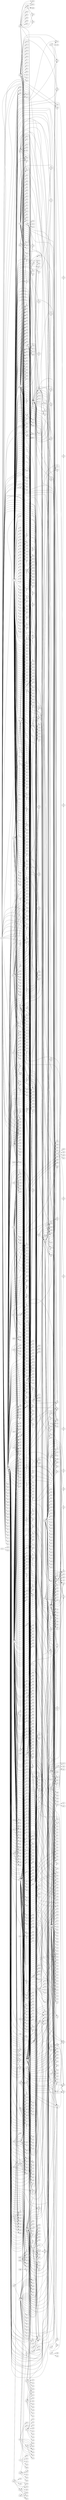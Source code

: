 digraph "Ecoli-1" {
	rankdir=LR;
	"ydfD" [position="7,12"];
	"dicA" [position="11,8"];
	"dicB" [position="5,13"];
	"argE" [position="190,50"];
	"argR" [position="164,75"];
	"artJ" [position="198,52"];
	"argF" [position="200,57"];
	"argA" [position="196,50"];
	"artP" [position="190,47"];
	"argI" [position="192,53"];
	"artI" [position="195,53"];
	"artM" [position="199,55"];
	"argH" [position="193,48"];
	"argC" [position="200,60"];
	"astB" [position="176,51"];
	"argB" [position="197,58"];
	"argD" [position="142,49"];
	"astC" [position="179,50"];
	"astD" [position="174,48"];
	"argG" [position="195,56"];
	"astA" [position="179,53"];
	"artQ" [position="194,51"];
	"rimP" [position="136,92"];
	"astE" [position="176,49"];
	"metY" [position="132,90"];
	"nusA" [position="134,93"];
	"glnG" [position="160,66"];
	"hisM" [position="132,82"];
	"ddpX" [position="174,29"];
	"hisJ" [position="132,84"];
	"hisQ" [position="134,85"];
	"potH" [position="184,33"];
	"potG" [position="175,31"];
	"potF" [position="170,29"];
	"ddpA" [position="176,34"];
	"yhdY" [position="185,38"];
	"ddpB" [position="174,33"];
	"yhdZ" [position="182,35"];
	"argT" [position="179,30"];
	"ddpD" [position="177,29"];
	"potI" [position="171,31"];
	"hisP" [position="133,83"];
	"yhdX" [position="182,38"];
	"yeaG" [position="182,32"];
	"glnL" [position="128,87"];
	"glnA" [position="130,87"];
	"ddpC" [position="179,33"];
	"amtB" [position="143,89"];
	"glnK" [position="141,88"];
	"glnP" [position="155,116"];
	"yhdW" [position="186,35"];
	"gadX" [position="122,128"];
	"yeaH" [position="179,36"];
	"hdeD" [position="103,135"];
	"infB" [position="134,91"];
	"asnB" [position="105,158"];
	"pnp" [position="135,95"];
	"ybaT" [position="105,155"];
	"glnH" [position="157,117"];
	"rbfA" [position="137,94"];
	"truB" [position="130,91"];
	"lon" [position="108,157"];
	"rutC" [position="147,74"];
	"gadY" [position="107,138"];
	"rutR" [position="144,80"];
	"rutD" [position="147,72"];
	"rutA" [position="145,75"];
	"rutG" [position="149,75"];
	"rutF" [position="148,73"];
	"carA" [position="141,108"];
	"ddpF" [position="187,38"];
	"gadW" [position="120,127"];
	"rutE" [position="147,76"];
	"mdtF" [position="117,165"];
	"slp" [position="106,100"];
	"rutB" [position="145,73"];
	"gadC" [position="109,136"];
	"yhiD" [position="105,121"];
	"hdeB" [position="107,121"];
	"gadE" [position="113,151"];
	"phoP" [position="114,61"];
	"gadA" [position="130,132"];
	"evgA" [position="124,207"];
	"marA" [position="91,72"];
	"gadB" [position="108,133"];
	"hdeA" [position="105,122"];
	"acrA" [position="95,41"];
	"gltD" [position="144,127"];
	"carB" [position="142,108"];
	"gltB" [position="143,126"];
	"yegR" [position="130,244"];
	"evgS" [position="128,243"];
	"mgrB" [position="116,23"];
	"nfsB" [position="64,50"];
	"cadB" [position="125,129"];
	"dctR" [position="105,100"];
	"pepA" [position="153,86"];
	"ybjG" [position="112,25"];
	"ygiC" [position="91,50"];
	"ygiA" [position="90,48"];
	"mdtE" [position="115,166"];
	"yfdX" [position="123,244"];
	"acrB" [position="96,42"];
	"gltF" [position="142,127"];
	"soxS" [position="84,54"];
	"poxB" [position="72,45"];
	"ygiB" [position="92,47"];
	"rob" [position="94,61"];
	"ydeO" [position="113,184"];
	"envR" [position="89,16"];
	"acrR" [position="93,68"];
	"purA" [position="110,95"];
	"zwf" [position="82,46"];
	"mprA" [position="111,14"];
	"pqiA" [position="74,46"];
	"cadA" [position="125,130"];
	"inaA" [position="79,49"];
	"tolC" [position="94,48"];
	"rfaY" [position="74,43"];
	"emrB" [position="133,8"];
	"micF" [position="103,116"];
	"torR" [position="119,157"];
	"marR" [position="93,81"];
	"fpr" [position="77,44"];
	"ybjN" [position="74,19"];
	"gmr" [position="154,43"];
	"rfaZ" [position="78,42"];
	"emrA" [position="136,6"];
	"ybaS" [position="102,155"];
	"fumC" [position="115,70"];
	"cadC" [position="131,152"];
	"ybjC" [position="70,23"];
	"nfsA" [position="67,25"];
	"pqiB" [position="72,48"];
	"soxR" [position="98,41"];
	"nac" [position="164,119"];
	"borD" [position="103,27"];
	"ydeP" [position="130,242"];
	"marB" [position="91,82"];
	"sodA" [position="125,105"];
	"rstB" [position="108,26"];
	"fldA" [position="70,20"];
	"pagP" [position="110,23"];
	"yrbL" [position="113,22"];
	"mltF" [position="82,27"];
	"aslB" [position="84,26"];
	"rimK" [position="63,26"];
	"ybaO" [position="65,47"];
	"slyB" [position="106,25"];
	"phoQ" [position="108,23"];
	"gdhA" [position="206,127"];
	"pgi" [position="72,21"];
	"nfo" [position="81,48"];
	"ybiS" [position="79,29"];
	"fepB" [position="157,44"];
	"nemA" [position="162,46"];
	"fldB" [position="64,24"];
	"yneN" [position="124,239"];
	"fliC" [position="93,144"];
	"emrK" [position="153,177"];
	"gnd" [position="97,185"];
	"lpxD" [position="84,192"];
	"torA" [position="149,163"];
	"nemR" [position="159,44"];
	"putA" [position="67,33"];
	"uof" [position="78,104"];
	"emrY" [position="154,178"];
	"lpxA" [position="86,193"];
	"putP" [position="52,5"];
	"hlpA" [position="87,195"];
	"torC" [position="151,163"];
	"tnaC" [position="111,195"];
	"tnaB" [position="108,195"];
	"ribA" [position="67,21"];
	"purD" [position="122,36"];
	"torD" [position="149,161"];
	"metB" [position="67,49"];
	"metL" [position="67,51"];
	"codA" [position="158,78"];
	"purH" [position="120,36"];
	"tnaA" [position="114,196"];
	"frc" [position="126,240"];
	"codB" [position="156,79"];
	"zinT" [position="48,23"];
	"dcuD" [position="131,115"];
	"rpsO" [position="132,93"];
	"mnmG" [position="208,132"];
	"serA" [position="132,138"];
	"purR" [position="131,60"];
	"purB" [position="136,21"];
	"mgtA" [position="103,25"];
	"purF" [position="133,25"];
	"speB" [position="126,27"];
	"prs" [position="141,24"];
	"ubiX" [position="123,26"];
	"pyrC" [position="129,21"];
	"pyrD" [position="112,85"];
	"glyA" [position="93,50"];
	"hemL" [position="115,90"];
	"hflD" [position="130,24"];
	"glnB" [position="132,21"];
	"mioC" [position="207,132"];
	"asnC" [position="215,141"];
	"cvpA" [position="135,23"];
	"purL" [position="139,22"];
	"treR" [position="147,55"];
	"nupC" [position="162,172"];
	"speA" [position="126,23"];
	"purM" [position="159,89"];
	"nagA" [position="85,35"];
	"asnA" [position="239,164"];
	"purN" [position="161,88"];
	"purE" [position="139,25"];
	"acrD" [position="92,232"];
	"malS" [position="91,55"];
	"purC" [position="136,26"];
	"purK" [position="129,27"];
	"guaB" [position="101,108"];
	"glnQ" [position="145,117"];
	"guaA" [position="100,107"];
	"treC" [position="165,74"];
	"ygjG" [position="143,117"];
	"gcvP" [position="133,103"];
	"gcvT" [position="135,103"];
	"rpoS" [position="146,106"];
	"gcvH" [position="134,104"];
	"dnaA" [position="79,159"];
	"nrdB" [position="88,176"];
	"aldA" [position="129,139"];
	"yjeV" [position="40,177"];
	"dnaN" [position="50,184"];
	"gcvA" [position="128,76"];
	"gcvB" [position="118,42"];
	"polA" [position="46,182"];
	"fabZ" [position="84,194"];
	"recF" [position="49,182"];
	"treB" [position="167,74"];
	"gabD" [position="122,121"];
	"gabT" [position="121,120"];
	"nrdA" [position="89,176"];
	"csiR" [position="105,112"];
	"gabP" [position="121,118"];
	"argP" [position="60,185"];
	"ptsG" [position="118,85"];
	"fadL" [position="122,123"];
	"csiD" [position="92,117"];
	"argO" [position="71,171"];
	"cyoE" [position="141,134"];
	"cyoC" [position="141,132"];
	"lhgO" [position="90,118"];
	"metR" [position="66,71"];
	"metJ" [position="29,60"];
	"folE" [position="6,37"];
	"metA" [position="35,55"];
	"metN" [position="9,36"];
	"nrdR" [position="108,210"];
	"dapB" [position="28,203"];
	"lrp" [position="103,143"];
	"rrfA" [position="91,150"];
	"ahpF" [position="47,111"];
	"lysU" [position="84,177"];
	"livJ" [position="79,172"];
	"metI" [position="8,42"];
	"livG" [position="78,169"];
	"tdh" [position="75,169"];
	"sdaA" [position="88,174"];
	"kbl" [position="81,169"];
	"nrdF" [position="103,242"];
	"nrdE" [position="100,243"];
	"rrlE" [position="86,143"];
	"ileT" [position="87,141"];
	"livK" [position="81,175"];
	"metC" [position="8,39"];
	"nrdD" [position="143,179"];
	"rrsE" [position="86,145"];
	"aidB" [position="63,87"];
	"nrdG" [position="141,178"];
	"metK" [position="5,41"];
	"rrfE" [position="90,147"];
	"dadA" [position="75,167"];
	"rrlA" [position="90,143"];
	"yojI" [position="83,172"];
	"ilvA" [position="122,167"];
	"metH" [position="39,49"];
	"ahpC" [position="45,112"];
	"aroA" [position="74,164"];
	"rrsG" [position="93,138"];
	"serC" [position="71,162"];
	"gltV" [position="89,150"];
	"livH" [position="70,164"];
	"livM" [position="68,161"];
	"ilvH" [position="80,136"];
	"rrsB" [position="92,127"];
	"metF" [position="7,45"];
	"rrfH" [position="89,131"];
	"dadX" [position="77,166"];
	"livF" [position="72,166"];
	"oppB" [position="142,143"];
	"gltT" [position="90,137"];
	"nrdI" [position="96,237"];
	"alaV" [position="95,137"];
	"ilvI" [position="80,133"];
	"hns" [position="97,123"];
	"stpA" [position="87,147"];
	"fimG" [position="119,149"];
	"osmC" [position="65,137"];
	"fimH" [position="118,148"];
	"rrlB" [position="93,135"];
	"cspD" [position="64,104"];
	"rrfD" [position="91,124"];
	"fimC" [position="118,150"];
	"rrsC" [position="92,132"];
	"bglB" [position="93,153"];
	"proX" [position="71,98"];
	"fimA" [position="120,146"];
	"bglG" [position="95,152"];
	"proV" [position="62,106"];
	"metE" [position="36,53"];
	"rrfB" [position="91,135"];
	"bglF" [position="94,154"];
	"mukE" [position="66,98"];
	"gltU" [position="92,122"];
	"mukB" [position="74,93"];
	"gspB" [position="74,95"];
	"rrfG" [position="91,130"];
	"fimF" [position="118,146"];
	"rrlC" [position="95,133"];
	"yeiB" [position="5,44"];
	"mukF" [position="61,113"];
	"metQ" [position="5,39"];
	"fimE" [position="67,153"];
	"gspO" [position="55,114"];
	"ileU" [position="87,127"];
	"hchA" [position="67,102"];
	"rrsD" [position="87,129"];
	"ileV" [position="97,127"];
	"fimI" [position="120,144"];
	"cysU" [position="96,92"];
	"smtA" [position="59,106"];
	"chiA" [position="69,99"];
	"rrsA" [position="88,148"];
	"rrlH" [position="89,128"];
	"acrF" [position="134,118"];
	"cysP" [position="98,91"];
	"rrlG" [position="96,130"];
	"nrdH" [position="99,237"];
	"yciF" [position="63,109"];
	"relA" [position="65,101"];
	"alaT" [position="94,147"];
	"cysM" [position="100,93"];
	"alaU" [position="95,123"];
	"gltW" [position="87,132"];
	"degP" [position="73,176"];
	"rrlD" [position="88,135"];
	"fimD" [position="120,147"];
	"nhaR" [position="42,96"];
	"proW" [position="62,103"];
	"rrsH" [position="89,124"];
	"cysW" [position="100,91"];
	"leuO" [position="99,182"];
	"leuA" [position="105,220"];
	"bglJ" [position="88,159"];
	"leuL" [position="102,220"];
	"nhaA" [position="56,104"];
	"fis" [position="109,129"];
	"leuQ" [position="82,117"];
	"metU" [position="65,134"];
	"leuB" [position="96,219"];
	"glnX" [position="82,110"];
	"rnpB" [position="134,108"];
	"leuC" [position="99,221"];
	"proM" [position="78,118"];
	"chpR" [position="89,111"];
	"leuW" [position="74,130"];
	"thrV" [position="94,126"];
	"rrfC" [position="89,133"];
	"tyrT" [position="77,115"];
	"alaW" [position="75,143"];
	"glyU" [position="64,136"];
	"serX" [position="72,116"];
	"yjjQ" [position="84,160"];
	"lysW" [position="68,130"];
	"leuT" [position="69,121"];
	"argW" [position="69,143"];
	"thrT" [position="74,114"];
	"thrW" [position="76,150"];
	"lysT" [position="80,152"];
	"valX" [position="76,131"];
	"glnU" [position="83,113"];
	"cspI" [position="73,146"];
	"hlyE" [position="125,142"];
	"valU" [position="78,125"];
	"msrA" [position="80,141"];
	"argU" [position="72,122"];
	"chpA" [position="91,109"];
	"apaH" [position="82,151"];
	"pheU" [position="74,137"];
	"glnW" [position="71,119"];
	"mazG" [position="84,108"];
	"leuV" [position="75,134"];
	"topA" [position="70,131"];
	"hisR" [position="70,137"];
	"csiE" [position="69,95"];
	"adhE" [position="140,122"];
	"pdxA" [position="78,145"];
	"queA" [position="80,144"];
	"pgaC" [position="15,75"];
	"slyA" [position="111,174"];
	"osmY" [position="121,152"];
	"thrU" [position="79,112"];
	"flxA" [position="80,121"];
	"serT" [position="74,119"];
	"cysA" [position="98,94"];
	"ogt" [position="138,126"];
	"pgaA" [position="21,69"];
	"pheV" [position="69,146"];
	"gltX" [position="66,128"];
	"garR" [position="140,102"];
	"katE" [position="67,141"];
	"aldB" [position="67,126"];
	"apaG" [position="75,117"];
	"fepE" [position="133,120"];
	"tyrV" [position="67,133"];
	"argX" [position="72,125"];
	"osmE" [position="126,154"];
	"lysV" [position="78,122"];
	"yciE" [position="66,105"];
	"proL" [position="72,128"];
	"lacZ" [position="59,97"];
	"valY" [position="71,139"];
	"alaX" [position="76,147"];
	"malG" [position="87,98"];
	"ilvM" [position="125,165"];
	"proP" [position="69,123"];
	"aspV" [position="75,122"];
	"acrE" [position="133,123"];
	"gyrB" [position="74,140"];
	"lacY" [position="61,95"];
	"tufB" [position="75,125"];
	"ftnA" [position="55,122"];
	"yciG" [position="56,120"];
	"pgaB" [position="19,72"];
	"lrhA" [position="38,178"];
	"oppA" [position="144,143"];
	"ilvE" [position="123,164"];
	"oppC" [position="143,145"];
	"ybdZ" [position="134,122"];
	"tyrU" [position="72,134"];
	"yjjP" [position="71,95"];
	"lacI" [position="43,85"];
	"cspA" [position="64,112"];
	"valT" [position="71,144"];
	"ilvX" [position="124,167"];
	"xylG" [position="95,97"];
	"leuP" [position="81,148"];
	"nanT" [position="80,102"];
	"oppF" [position="142,142"];
	"malE" [position="88,100"];
	"metT" [position="76,128"];
	"tpr" [position="78,149"];
	"ilvD" [position="122,165"];
	"asr" [position="78,139"];
	"yhcH" [position="77,104"];
	"fadB" [position="135,135"];
	"oppD" [position="144,144"];
	"malT" [position="91,84"];
	"nanE" [position="74,107"];
	"pgaD" [position="18,70"];
	"ilvL" [position="125,163"];
	"malK" [position="61,64"];
	"glnV" [position="69,127"];
	"nanA" [position="77,102"];
	"nanK" [position="75,105"];
	"glyT" [position="76,141"];
	"proK" [position="72,142"];
	"ada" [position="35,37"];
	"gyrA" [position="76,111"];
	"rrfF" [position="94,129"];
	"malM" [position="62,62"];
	"malP" [position="134,100"];
	"trg" [position="80,115"];
	"malQ" [position="132,101"];
	"xylF" [position="92,96"];
	"ksgA" [position="73,148"];
	"trmA" [position="77,137"];
	"nanR" [position="65,87"];
	"garP" [position="141,104"];
	"nanM" [position="45,58"];
	"srlD" [position="58,109"];
	"dps" [position="114,149"];
	"malZ" [position="59,65"];
	"actP" [position="125,156"];
	"gutQ" [position="58,117"];
	"malF" [position="90,99"];
	"gutM" [position="57,112"];
	"yjcH" [position="125,151"];
	"garL" [position="139,103"];
	"nanC" [position="43,59"];
	"lamB" [position="58,68"];
	"fadA" [position="136,133"];
	"hmp" [position="124,123"];
	"srlB" [position="55,117"];
	"lacA" [position="58,99"];
	"bolA" [position="66,174"];
	"cdaR" [position="148,67"];
	"ampC" [position="48,205"];
	"fes" [position="135,119"];
	"gudD" [position="154,30"];
	"xylH" [position="93,99"];
	"entF" [position="135,117"];
	"garK" [position="142,103"];
	"mtlA" [position="123,97"];
	"cydA" [position="143,111"];
	"srlR" [position="58,114"];
	"srlA" [position="56,111"];
	"dacC" [position="45,202"];
	"fliY" [position="123,160"];
	"gudX" [position="161,31"];
	"fliA" [position="125,160"];
	"acs" [position="124,153"];
	"leuX" [position="65,131"];
	"cydB" [position="141,112"];
	"fliZ" [position="121,161"];
	"deoC" [position="136,171"];
	"xylR" [position="96,83"];
	"yeaR" [position="147,153"];
	"yfiD" [position="142,121"];
	"garD" [position="158,31"];
	"lpd" [position="142,120"];
	"yeiL" [position="138,150"];
	"xylB" [position="55,46"];
	"fimB" [position="103,108"];
	"acnB" [position="137,104"];
	"nirD" [position="142,129"];
	"alkB" [position="20,7"];
	"nirC" [position="143,130"];
	"deoB" [position="137,171"];
	"cysG" [position="144,129"];
	"mtlR" [position="125,97"];
	"rpoH" [position="109,186"];
	"nuoN" [position="149,136"];
	"hyaA" [position="156,133"];
	"cytR" [position="134,203"];
	"deoR" [position="136,200"];
	"nirB" [position="143,129"];
	"srlE" [position="60,110"];
	"gudP" [position="157,29"];
	"udp" [position="138,242"];
	"ansB" [position="139,121"];
	"nuoC" [position="150,135"];
	"nupG" [position="139,229"];
	"adiA" [position="114,163"];
	"yoaG" [position="148,154"];
	"narG" [position="137,144"];
	"hyaE" [position="155,132"];
	"deoD" [position="136,173"];
	"cdd" [position="155,217"];
	"narI" [position="138,144"];
	"xylA" [position="54,48"];
	"adiY" [position="100,198"];
	"nuoK" [position="147,136"];
	"cyoA" [position="143,132"];
	"hyaD" [position="155,134"];
	"mtlD" [position="123,94"];
	"glpT" [position="141,151"];
	"dmsA" [position="151,145"];
	"fadR" [position="144,162"];
	"fabA" [position="137,210"];
	"fadJ" [position="167,147"];
	"ppiA" [position="99,229"];
	"dusB" [position="123,156"];
	"narK" [position="147,142"];
	"nuoA" [position="148,135"];
	"rstA" [position="100,150"];
	"appY" [position="151,113"];
	"fadE" [position="169,146"];
	"iclR" [position="147,139"];
	"alkA" [position="25,5"];
	"tsx" [position="136,229"];
	"hyaC" [position="155,135"];
	"ompF" [position="106,180"];
	"fabR" [position="130,235"];
	"hyaF" [position="154,133"];
	"fabB" [position="135,209"];
	"envY" [position="96,205"];
	"narJ" [position="137,143"];
	"pdhR" [position="125,133"];
	"hha" [position="93,184"];
	"fecC" [position="109,103"];
	"narH" [position="137,145"];
	"fecA" [position="107,106"];
	"yccB" [position="169,95"];
	"fecB" [position="114,101"];
	"aceE" [position="157,146"];
	"deoA" [position="137,172"];
	"ndh" [position="146,146"];
	"cyoD" [position="143,134"];
	"uspA" [position="140,177"];
	"tomB" [position="91,183"];
	"nuoG" [position="150,137"];
	"fecE" [position="111,102"];
	"hyaB" [position="154,134"];
	"appC" [position="167,93"];
	"cyoB" [position="140,131"];
	"appA" [position="169,93"];
	"fecD" [position="112,105"];
	"sra" [position="104,162"];
	"nuoM" [position="148,137"];
	"galT" [position="64,141"];
	"fadD" [position="164,146"];
	"nuoF" [position="149,133"];
	"hupB" [position="89,155"];
	"aceF" [position="157,147"];
	"fadI" [position="166,144"];
	"glpQ" [position="141,150"];
	"galM" [position="64,139"];
	"galE" [position="62,141"];
	"appB" [position="172,95"];
	"arcA" [position="162,115"];
	"lldD" [position="184,85"];
	"dcuC" [position="191,114"];
	"puuR" [position="182,82"];
	"rpsJ" [position="193,110"];
	"puuD" [position="188,85"];
	"hybA" [position="187,120"];
	"uvrA" [position="186,89"];
	"leuD" [position="101,219"];
	"rplP" [position="179,107"];
	"rplV" [position="184,106"];
	"ssb" [position="180,84"];
	"rpsQ" [position="188,108"];
	"rpsS" [position="186,104"];
	"ydeA" [position="196,94"];
	"hupA" [position="88,156"];
	"lldP" [position="188,91"];
	"tyrP" [position="121,178"];
	"lldR" [position="183,87"];
	"ackA" [position="183,104"];
	"hybG" [position="187,117"];
	"hybC" [position="180,115"];
	"hybO" [position="180,113"];
	"ybdN" [position="190,107"];
	"icd" [position="171,84"];
	"hybF" [position="183,115"];
	"iraM" [position="181,109"];
	"pgm" [position="64,168"];
	"betT" [position="189,88"];
	"hybB" [position="189,119"];
	"rplC" [position="190,109"];
	"rplB" [position="185,110"];
	"fumA" [position="187,112"];
	"moeA" [position="181,121"];
	"moeB" [position="184,123"];
	"rplD" [position="189,113"];
	"nuoB" [position="149,139"];
	"betI" [position="191,88"];
	"nuoL" [position="151,137"];
	"dctA" [position="196,102"];
	"nuoH" [position="151,136"];
	"cydD" [position="184,125"];
	"puuA" [position="184,109"];
	"betB" [position="186,84"];
	"nuoE" [position="148,133"];
	"seqA" [position="66,171"];
	"aceB" [position="153,125"];
	"aceA" [position="154,125"];
	"tpx" [position="188,105"];
	"rpmC" [position="186,107"];
	"rplW" [position="188,111"];
	"nuoJ" [position="150,139"];
	"nuoI" [position="150,134"];
	"glpD" [position="165,151"];
	"hemA" [position="164,142"];
	"gatY" [position="196,84"];
	"glcB" [position="158,143"];
	"rhaT" [position="97,171"];
	"gatB" [position="200,88"];
	"prmC" [position="167,141"];
	"glcF" [position="158,140"];
	"galK" [position="63,139"];
	"ompC" [position="107,183"];
	"betA" [position="192,91"];
	"cydC" [position="182,123"];
	"sdhC" [position="192,108"];
	"glcC" [position="141,141"];
	"gatR_1" [position="210,76"];
	"gatA" [position="197,84"];
	"mtr" [position="134,189"];
	"galS" [position="43,126"];
	"sdhA" [position="193,113"];
	"glcA" [position="156,143"];
	"glcD" [position="156,141"];
	"sdhD" [position="180,104"];
	"hybE" [position="185,115"];
	"glcG" [position="158,141"];
	"gatZ" [position="195,82"];
	"sdhB" [position="191,112"];
	"galP" [position="39,88"];
	"gatC" [position="199,86"];
	"mglC" [position="60,128"];
	"glcE" [position="159,145"];
	"pflB" [position="147,135"];
	"hybD" [position="184,118"];
	"gatR_2" [position="208,74"];
	"ubiC" [position="166,140"];
	"ubiA" [position="164,140"];
	"glpB" [position="145,140"];
	"mglA" [position="61,126"];
	"glpC" [position="144,139"];
	"fumB" [position="158,123"];
	"aceK" [position="155,126"];
	"focA" [position="168,141"];
	"prfA" [position="162,141"];
	"galR" [position="43,125"];
	"caiB" [position="166,138"];
	"glpA" [position="144,140"];
	"gltA" [position="163,147"];
	"gatD" [position="197,86"];
	"acnA" [position="172,101"];
	"fruR" [position="151,87"];
	"yahA" [position="164,55"];
	"pfkA" [position="161,52"];
	"glk" [position="152,52"];
	"pykF" [position="151,50"];
	"narL" [position="171,139"];
	"pck" [position="157,52"];
	"aroP" [position="154,156"];
	"mglB" [position="17,125"];
	"gapA" [position="169,56"];
	"dcuS" [position="199,143"];
	"dmsD" [position="200,144"];
	"glpR" [position="148,175"];
	"epd" [position="160,54"];
	"ynfF" [position="199,146"];
	"eno" [position="159,56"];
	"glpK" [position="148,214"];
	"fdnI" [position="193,139"];
	"ppsA" [position="158,50"];
	"glpF" [position="150,214"];
	"nikB" [position="198,133"];
	"fruA" [position="155,51"];
	"frdA" [position="197,125"];
	"ydhX" [position="189,139"];
	"aspA" [position="199,141"];
	"edd" [position="202,130"];
	"nikD" [position="196,132"];
	"ptsH" [position="137,51"];
	"fruK" [position="154,49"];
	"ydhU" [position="191,140"];
	"nikR" [position="197,135"];
	"nikE" [position="199,131"];
	"ptsI" [position="138,53"];
	"fdnG" [position="193,145"];
	"ynfG" [position="198,139"];
	"fbaA" [position="165,53"];
	"glpX" [position="153,214"];
	"dgsA" [position="114,51"];
	"rpsC" [position="181,106"];
	"nikC" [position="200,133"];
	"manX" [position="106,53"];
	"fruB" [position="165,56"];
	"ydhY" [position="189,135"];
	"dmsB" [position="151,144"];
	"pgk" [position="163,51"];
	"ydhV" [position="191,142"];
	"ynfE" [position="199,137"];
	"manZ" [position="106,55"];
	"manY" [position="105,56"];
	"ydhT" [position="191,136"];
	"mdh" [position="194,93"];
	"frdC" [position="194,129"];
	"ynfH" [position="201,139"];
	"dcuA" [position="200,135"];
	"crr" [position="135,53"];
	"hcr" [position="182,160"];
	"eda" [position="208,128"];
	"frdD" [position="195,131"];
	"ynfK" [position="102,16"];
	"dcuB" [position="195,126"];
	"fdnH" [position="193,142"];
	"ccmD" [position="187,145"];
	"hypF" [position="176,119"];
	"caiE" [position="165,136"];
	"fnr" [position="173,134"];
	"tar" [position="209,118"];
	"ompX" [position="215,117"];
	"cheR" [position="214,144"];
	"cheZ" [position="218,139"];
	"nikA" [position="199,128"];
	"yqjI" [position="213,126"];
	"dcuR" [position="188,123"];
	"rimM" [position="215,139"];
	"upp" [position="217,128"];
	"scpA" [position="212,117"];
	"ycaC" [position="128,189"];
	"feoA" [position="213,121"];
	"iraD" [position="218,141"];
	"argK" [position="218,123"];
	"ysgA" [position="214,115"];
	"pheM" [position="187,170"];
	"ompW" [position="217,137"];
	"aer" [position="219,137"];
	"scpC" [position="213,129"];
	"bcsB" [position="208,115"];
	"kdgR" [position="238,123"];
	"yhjA" [position="129,150"];
	"rpsP" [position="214,132"];
	"rpsI" [position="215,123"];
	"xdhB" [position="215,128"];
	"uxaA" [position="143,76"];
	"dmsC" [position="150,145"];
	"ytfE" [position="180,160"];
	"fixA" [position="193,121"];
	"pitA" [position="210,121"];
	"tap" [position="214,143"];
	"hcp" [position="181,161"];
	"cheB" [position="216,125"];
	"dppB" [position="167,159"];
	"ydhW" [position="191,138"];
	"fixB" [position="195,120"];
	"trmD" [position="215,134"];
	"dppF" [position="169,157"];
	"moaA" [position="207,144"];
	"xdhA" [position="210,111"];
	"uraA" [position="217,132"];
	"narX" [position="198,157"];
	"caiF" [position="165,124"];
	"fixC" [position="193,119"];
	"caiT" [position="164,136"];
	"caiA" [position="162,138"];
	"moaE" [position="207,146"];
	"moaD" [position="206,145"];
	"scpB" [position="210,115"];
	"yecR" [position="214,137"];
	"frdB" [position="196,128"];
	"cheY" [position="214,119"];
	"xdhC" [position="215,147"];
	"rplT" [position="189,170"];
	"rplM" [position="216,120"];
	"bcsZ" [position="211,124"];
	"ydeJ" [position="219,134"];
	"moaC" [position="206,143"];
	"ygbA" [position="188,172"];
	"phoU" [position="164,157"];
	"fixX" [position="195,117"];
	"caiD" [position="162,136"];
	"uxaC" [position="142,77"];
	"feoB" [position="212,113"];
	"moaB" [position="206,141"];
	"dppD" [position="169,155"];
	"hyfH" [position="205,159"];
	"katG" [position="129,153"];
	"dppA" [position="166,157"];
	"hyfD" [position="201,160"];
	"hyfB" [position="206,157"];
	"pstC" [position="165,159"];
	"pstS" [position="163,159"];
	"ychO" [position="219,130"];
	"rplS" [position="207,112"];
	"pepT" [position="218,126"];
	"fdhF" [position="193,150"];
	"hyfA" [position="207,155"];
	"pstB" [position="165,161"];
	"hyfJ" [position="202,155"];
	"dppC" [position="167,155"];
	"hyfG" [position="204,161"];
	"cueR" [position="228,126"];
	"sucB" [position="168,143"];
	"copA" [position="243,94"];
	"sucD" [position="166,143"];
	"hyfR" [position="204,157"];
	"norW" [position="173,158"];
	"ccmA" [position="191,148"];
	"pstA" [position="163,162"];
	"ccmH" [position="187,148"];
	"narP" [position="172,145"];
	"focB" [position="205,155"];
	"ccmG" [position="190,152"];
	"hyfF" [position="206,153"];
	"caiC" [position="164,138"];
	"norR" [position="185,181"];
	"ccmB" [position="188,149"];
	"napA" [position="186,154"];
	"ccmE" [position="189,147"];
	"ccmF" [position="189,145"];
	"nrfD" [position="153,151"];
	"norV" [position="172,157"];
	"napD" [position="186,156"];
	"modE" [position="175,157"];
	"napF" [position="187,154"];
	"modC" [position="212,175"];
	"modA" [position="210,177"];
	"modB" [position="208,180"];
	"nrfF" [position="151,152"];
	"hyfE" [position="204,153"];
	"nrfA" [position="150,150"];
	"hyfI" [position="202,157"];
	"napG" [position="184,155"];
	"hycF" [position="166,173"];
	"hyfC" [position="202,162"];
	"ssuE" [position="147,122"];
	"cueO" [position="241,95"];
	"hypB" [position="170,165"];
	"hypD" [position="168,164"];
	"sucA" [position="163,144"];
	"ssuD" [position="146,122"];
	"nrfB" [position="152,152"];
	"napC" [position="185,152"];
	"napH" [position="183,154"];
	"nrfE" [position="151,151"];
	"fhlA" [position="184,162"];
	"hycE" [position="170,171"];
	"ccmC" [position="190,150"];
	"hycG" [position="171,173"];
	"hycA" [position="168,171"];
	"nrfG" [position="151,149"];
	"hypC" [position="167,166"];
	"napB" [position="183,152"];
	"hycB" [position="168,174"];
	"hycI" [position="170,175"];
	"ssuB" [position="147,124"];
	"ssuC" [position="148,123"];
	"sucC" [position="167,145"];
	"nrfC" [position="152,150"];
	"hypE" [position="166,164"];
	"hypA" [position="167,177"];
	"ihfA" [position="145,158"];
	"hpt" [position="143,182"];
	"gcd" [position="136,184"];
	"folA" [position="149,193"];
	"pspD" [position="144,190"];
	"ibpB" [position="136,181"];
	"cysI" [position="132,131"];
	"glmY" [position="162,195"];
	"atoE" [position="165,183"];
	"pspB" [position="142,190"];
	"hycC" [position="167,171"];
	"cysJ" [position="133,130"];
	"uspB" [position="140,183"];
	"ihfB" [position="145,157"];
	"pspA" [position="140,189"];
	"rtcB" [position="154,193"];
	"atoB" [position="167,183"];
	"amiA" [position="145,181"];
	"pspC" [position="145,190"];
	"hemF" [position="159,176"];
	"cysH" [position="131,131"];
	"ssuA" [position="145,123"];
	"pspE" [position="149,190"];
	"pspF" [position="146,206"];
	"hipA" [position="138,184"];
	"yiaO" [position="156,182"];
	"paaH" [position="145,185"];
	"atoD" [position="164,186"];
	"htrE" [position="134,182"];
	"hycD" [position="169,173"];
	"rtcR" [position="162,220"];
	"glrR" [position="177,232"];
	"pspG" [position="147,190"];
	"paaG" [position="143,185"];
	"paaB" [position="141,187"];
	"atoC" [position="177,200"];
	"hycH" [position="167,173"];
	"yjbE" [position="103,169"];
	"rtcA" [position="156,193"];
	"paaJ" [position="151,188"];
	"atoA" [position="166,185"];
	"envZ" [position="160,180"];
	"ulaC" [position="156,188"];
	"ecpD" [position="147,179"];
	"ulaG" [position="161,186"];
	"yiaL" [position="162,179"];
	"sgbU" [position="153,182"];
	"yjbG" [position="105,169"];
	"paaK" [position="151,186"];
	"maoC" [position="153,185"];
	"paaD" [position="144,187"];
	"paaC" [position="153,187"];
	"yjbH" [position="104,168"];
	"paaI" [position="149,185"];
	"yiaN" [position="148,181"];
	"lyxK" [position="157,180"];
	"yjbF" [position="104,171"];
	"ulaA" [position="159,185"];
	"paaF" [position="147,185"];
	"yiaK" [position="156,176"];
	"sgbE" [position="159,178"];
	"ulaF" [position="160,186"];
	"yiaM" [position="150,178"];
	"ulaD" [position="158,188"];
	"paaE" [position="146,187"];
	"ulaB" [position="162,184"];
	"paaX" [position="149,198"];
	"sgbH" [position="151,181"];
	"tdcG" [position="173,161"];
	"yiaJ" [position="154,180"];
	"tdcD" [position="169,162"];
	"tdcF" [position="171,163"];
	"ulaE" [position="157,186"];
	"tdcC" [position="171,160"];
	"tdcB" [position="172,164"];
	"tdcE" [position="173,163"];
	"cbl" [position="141,93"];
	"tauA" [position="126,72"];
	"tdcA" [position="172,161"];
	"tdcR" [position="183,173"];
	"hipB" [position="138,182"];
	"ulaR" [position="166,200"];
	"tauD" [position="131,70"];
	"tauC" [position="128,70"];
	"sufB" [position="132,174"];
	"sufE" [position="133,170"];
	"cysB" [position="122,95"];
	"hydN" [position="220,180"];
	"sodB" [position="130,158"];
	"cysC" [position="105,65"];
	"sufS" [position="132,172"];
	"cysD" [position="100,68"];
	"paaA" [position="149,187"];
	"sufC" [position="132,171"];
	"iscR" [position="169,166"];
	"tauB" [position="125,70"];
	"erpA" [position="198,192"];
	"iscU" [position="202,189"];
	"iscA" [position="201,192"];
	"nfuA" [position="210,186"];
	"hslJ" [position="101,66"];
	"iscS" [position="196,195"];
	"cysK" [position="107,64"];
	"sufA" [position="133,172"];
	"rhaS" [position="36,219"];
	"rhaR" [position="16,233"];
	"cysN" [position="103,67"];
	"exuR" [position="108,31"];
	"ydiU" [position="199,194"];
	"rhaA" [position="7,238"];
	"exuT" [position="110,5"];
	"uxuB" [position="85,11"];
	"zur" [position="17,13"];
	"uxaB" [position="106,6"];
	"znuA" [position="7,7"];
	"znuC" [position="8,11"];
	"znuB" [position="7,6"];
	"ykgM" [position="5,10"];
	"uxuA" [position="84,6"];
	"rhaD" [position="10,243"];
	"tyrR" [position="151,217"];
	"tyrB" [position="161,244"];
	"aroG" [position="107,234"];
	"aroM" [position="175,238"];
	"yaiA" [position="176,242"];
	"aroF" [position="163,244"];
	"tyrA" [position="165,241"];
	"rhaB" [position="8,240"];
	"uxuR" [position="63,8"];
	"aroL" [position="174,243"];
	"uidB" [position="36,9"];
	"gntP" [position="42,10"];
	"sufD" [position="133,173"];
	"ykgO" [position="9,5"];
	"uidA" [position="36,8"];
	"uidC" [position="38,7"];
	"csgG" [position="73,186"];
	"csgE" [position="72,186"];
	"ompR" [position="95,173"];
	"omrB" [position="73,203"];
	"ecnB" [position="75,205"];
	"tppB" [position="77,206"];
	"csgF" [position="74,187"];
	"trpR" [position="193,234"];
	"trpE" [position="217,242"];
	"trpD" [position="221,244"];
	"trpB" [position="215,242"];
	"aroH" [position="218,240"];
	"trpC" [position="220,243"];
	"trpL" [position="214,244"];
	"uidR" [position="22,7"];
	"oxyR" [position="87,161"];
	"trxC" [position="58,185"];
	"grxA" [position="56,185"];
	"hemH" [position="61,189"];
	"trpA" [position="219,243"];
	"flu" [position="52,174"];
	"gor" [position="56,182"];
	"mntH" [position="38,184"];
	"mntR" [position="5,197"];
	"fhuF" [position="53,177"];
	"omrA" [position="71,202"];
	"gntR" [position="232,183"];
	"dsbG" [position="55,180"];
	"idnK" [position="242,203"];
	"gntX" [position="244,203"];
	"idnT" [position="243,212"];
	"gntT" [position="244,205"];
	"idnO" [position="244,210"];
	"gntK" [position="241,207"];
	"idnD" [position="239,209"];
	"baeR" [position="83,230"];
	"mdtD" [position="66,239"];
	"baeS" [position="63,236"];
	"mdtC" [position="68,242"];
	"mdtA" [position="69,242"];
	"spy" [position="65,243"];
	"idnR" [position="244,207"];
	"gntU" [position="244,208"];
	"araC" [position="21,19"];
	"araA" [position="12,5"];
	"araB" [position="9,6"];
	"araG" [position="8,5"];
	"araD" [position="5,9"];
	"araE" [position="9,9"];
	"mdtB" [position="66,238"];
	"araH" [position="7,10"];
	"csgD" [position="59,197"];
	"pepD" [position="30,219"];
	"csgC" [position="45,222"];
	"iraP" [position="27,214"];
	"araF" [position="6,8"];
	"csgB" [position="43,222"];
	"csgA" [position="46,224"];
	"araJ" [position="5,7"];
	"adrA" [position="28,216"];
	"nagC" [position="59,42"];
	"nagD" [position="33,23"];
	"nagB" [position="41,16"];
	"chbC" [position="38,19"];
	"glmU" [position="30,25"];
	"nagE" [position="31,21"];
	"chbB" [position="39,14"];
	"glmS" [position="36,21"];
	"chbA" [position="35,16"];
	"chbF" [position="34,19"];
	"chbR" [position="38,16"];
	"rcsA" [position="68,167"];
	"wzc" [position="39,175"];
	"chbG" [position="43,13"];
	"osmB" [position="39,173"];
	"wzb" [position="42,175"];
	"wcaA" [position="41,180"];
	"rprA" [position="42,183"];
	"bdm" [position="42,178"];
	"rcsB" [position="64,171"];
	"wcaB" [position="43,181"];
	"wza" [position="38,175"];
	"ftsA" [position="34,150"];
	"sdiA" [position="14,109"];
	"ydiV" [position="7,72"];
	"ftsQ" [position="5,71"];
	"cpxR" [position="65,222"];
	"yjeP" [position="47,242"];
	"mzrA" [position="49,242"];
	"psd" [position="51,244"];
	"rpoE" [position="45,242"];
	"rseB" [position="39,242"];
	"rseC" [position="43,242"];
	"ydeH" [position="48,243"];
	"rdoA" [position="55,238"];
	"cpxP" [position="40,244"];
	"bacA" [position="33,239"];
	"yebE" [position="53,243"];
	"ftnB" [position="36,239"];
	"dsbA" [position="45,240"];
	"cpxA" [position="37,243"];
	"ycfS" [position="36,241"];
	"motB" [position="54,243"];
	"yccA" [position="42,244"];
	"yidQ" [position="35,244"];
	"dsbC" [position="43,244"];
	"rseA" [position="45,244"];
	"ung" [position="35,240"];
	"ppiD" [position="54,240"];
	"cheW" [position="39,240"];
	"tsr" [position="51,242"];
	"motA" [position="39,237"];
	"cheA" [position="49,244"];
	"ftsZ" [position="35,148"];
	"smpA" [position="114,214"];
	"nsrR" [position="161,182"];
	"ydbD" [position="169,220"];
	"ydhO" [position="178,214"];
	"wzzE" [position="178,217"];
	"wzyE" [position="181,219"];
	"yqjA" [position="42,239"];
	"rffC" [position="178,220"];
	"tehA" [position="174,216"];
	"dkgB" [position="171,218"];
	"tehB" [position="172,221"];
	"thrS" [position="187,212"];
	"tadA" [position="190,211"];
	"mhpT" [position="187,214"];
	"yfhB" [position="184,217"];
	"rffH" [position="181,213"];
	"rffT" [position="176,221"];
	"grxD" [position="184,214"];
	"rffG" [position="185,210"];
	"yjgI" [position="175,218"];
	"rffD" [position="188,209"];
	"infC" [position="183,212"];
	"tsgA" [position="181,216"];
	"rffA" [position="191,208"];
	"acrR" -> "acrA" [value="-"];
	"acrR" -> "acrB" [value="-"];
	"acrR" -> "acrR" [value="-"];
	"acrR" -> "micF" [value="-"];
	"ada" -> "ada" [value="+-"];
	"ada" -> "alkB" [value="+-"];
	"ada" -> "alkA" [value="+"];
	"ada" -> "aidB" [value="+"];
	"adiY" -> "adiA" [value="+"];
	"appY" -> "appC" [value="+"];
	"appY" -> "yccB" [value="+"];
	"appY" -> "appB" [value="+"];
	"appY" -> "hyaF" [value="+"];
	"appY" -> "hyaE" [value="+"];
	"appY" -> "hyaD" [value="+"];
	"appY" -> "hyaC" [value="+"];
	"appY" -> "hyaB" [value="+"];
	"appY" -> "hyaA" [value="+"];
	"appY" -> "appA" [value="+"];
	"araC" -> "araC" [value="+-"];
	"araC" -> "araB" [value="+-"];
	"araC" -> "araA" [value="+-"];
	"araC" -> "araD" [value="+-"];
	"araC" -> "araE" [value="+"];
	"araC" -> "araF" [value="+"];
	"araC" -> "xylB" [value="-"];
	"araC" -> "araH" [value="+"];
	"araC" -> "araJ" [value="+"];
	"araC" -> "xylA" [value="-"];
	"araC" -> "araG" [value="+"];
	"arcA" -> "moeB" [value="+"];
	"arcA" -> "cydA" [value="+"];
	"arcA" -> "cydB" [value="+"];
	"arcA" -> "cyoA" [value="-"];
	"arcA" -> "cyoB" [value="-"];
	"arcA" -> "cyoC" [value="-"];
	"arcA" -> "cyoD" [value="-"];
	"arcA" -> "cyoE" [value="-"];
	"arcA" -> "fadA" [value="-"];
	"arcA" -> "fadB" [value="-"];
	"arcA" -> "fadL" [value="-"];
	"arcA" -> "fnr" [value="-"];
	"arcA" -> "fumA" [value="-"];
	"arcA" -> "fumB" [value="+"];
	"arcA" -> "fumC" [value="-"];
	"arcA" -> "glpA" [value="-"];
	"arcA" -> "glpB" [value="-"];
	"arcA" -> "glpC" [value="-"];
	"arcA" -> "glpD" [value="-"];
	"arcA" -> "gltA" [value="-"];
	"arcA" -> "hemA" [value="+"];
	"arcA" -> "hyaA" [value="+"];
	"arcA" -> "hyaB" [value="+"];
	"arcA" -> "hyaC" [value="+"];
	"arcA" -> "hyaD" [value="+"];
	"arcA" -> "hyaE" [value="+"];
	"arcA" -> "hyaF" [value="+"];
	"arcA" -> "icd" [value="-"];
	"arcA" -> "rpoS" [value="-"];
	"arcA" -> "lpd" [value="-"];
	"arcA" -> "mdh" [value="-"];
	"arcA" -> "ndh" [value="+"];
	"arcA" -> "oppA" [value="-"];
	"arcA" -> "oppB" [value="-"];
	"arcA" -> "oppC" [value="-"];
	"arcA" -> "oppD" [value="-"];
	"arcA" -> "oppF" [value="-"];
	"arcA" -> "pflB" [value="+"];
	"arcA" -> "prfA" [value="+"];
	"arcA" -> "nuoH" [value="-"];
	"arcA" -> "nuoI" [value="-"];
	"arcA" -> "nuoJ" [value="-"];
	"arcA" -> "nuoK" [value="-"];
	"arcA" -> "nuoL" [value="-"];
	"arcA" -> "nuoN" [value="-"];
	"arcA" -> "treB" [value="+"];
	"arcA" -> "gadX" [value="+"];
	"arcA" -> "acnB" [value="-"];
	"arcA" -> "gatA" [value="-"];
	"arcA" -> "gatB" [value="-"];
	"arcA" -> "gatC" [value="-"];
	"arcA" -> "gatD" [value="-"];
	"arcA" -> "gatY" [value="-"];
	"arcA" -> "prmC" [value="+"];
	"arcA" -> "puuR" [value="-"];
	"arcA" -> "caiE" [value="+"];
	"arcA" -> "dctA" [value="-"];
	"arcA" -> "glcB" [value="-"];
	"arcA" -> "xylR" [value="+"];
	"arcA" -> "gadA" [value="+"];
	"arcA" -> "glcF" [value="-"];
	"arcA" -> "fadE" [value="-"];
	"arcA" -> "ybdN" [value="+"];
	"arcA" -> "dcuC" [value="+"];
	"arcA" -> "rutG" [value="+"];
	"arcA" -> "rutF" [value="+"];
	"arcA" -> "rutE" [value="+"];
	"arcA" -> "rutD" [value="+"];
	"arcA" -> "rutC" [value="+"];
	"arcA" -> "rutB" [value="+"];
	"arcA" -> "rutA" [value="+"];
	"arcA" -> "iraM" [value="+"];
	"arcA" -> "puuA" [value="-"];
	"arcA" -> "puuD" [value="-"];
	"arcA" -> "tpx" [value="-"];
	"arcA" -> "gatZ" [value="-"];
	"arcA" -> "fadJ" [value="-"];
	"arcA" -> "fadI" [value="-"];
	"arcA" -> "glcA" [value="-"];
	"arcA" -> "glcG" [value="-"];
	"arcA" -> "glcE" [value="-"];
	"arcA" -> "glcD" [value="-"];
	"arcA" -> "hybO" [value="-"];
	"arcA" -> "yccB" [value="+"];
	"arcA" -> "cydC" [value="+"];
	"arcA" -> "aceA" [value="-"];
	"arcA" -> "aceB" [value="-"];
	"arcA" -> "aceE" [value="-"];
	"arcA" -> "aceF" [value="-"];
	"arcA" -> "aceK" [value="-"];
	"arcA" -> "ackA" [value="+"];
	"arcA" -> "aldA" [value="-"];
	"arcA" -> "appA" [value="+"];
	"arcA" -> "betA" [value="-"];
	"arcA" -> "betB" [value="-"];
	"arcA" -> "betI" [value="-"];
	"arcA" -> "betT" [value="-"];
	"arcA" -> "cadA" [value="-"];
	"arcA" -> "cadB" [value="-"];
	"arcA" -> "moeA" [value="+"];
	"arcA" -> "ptsG" [value="-"];
	"arcA" -> "rplB" [value="-"];
	"arcA" -> "rplC" [value="-"];
	"arcA" -> "rplD" [value="-"];
	"arcA" -> "rplP" [value="-"];
	"arcA" -> "rplV" [value="-"];
	"arcA" -> "rplW" [value="-"];
	"arcA" -> "rpmC" [value="-"];
	"arcA" -> "rpsC" [value="-"];
	"arcA" -> "rpsJ" [value="-"];
	"arcA" -> "rpsQ" [value="-"];
	"arcA" -> "rpsS" [value="-"];
	"arcA" -> "sdhA" [value="+-"];
	"arcA" -> "sdhB" [value="+-"];
	"arcA" -> "sdhC" [value="+-"];
	"arcA" -> "sdhD" [value="+-"];
	"arcA" -> "sodA" [value="-"];
	"arcA" -> "ssb" [value="-"];
	"arcA" -> "sucA" [value="+-"];
	"arcA" -> "sucB" [value="+-"];
	"arcA" -> "sucC" [value="+-"];
	"arcA" -> "sucD" [value="+-"];
	"arcA" -> "uvrA" [value="-"];
	"arcA" -> "focA" [value="+"];
	"arcA" -> "rhaT" [value="-"];
	"arcA" -> "acnA" [value="-"];
	"arcA" -> "ubiC" [value="-"];
	"arcA" -> "ubiA" [value="-"];
	"arcA" -> "appB" [value="+"];
	"arcA" -> "appC" [value="+"];
	"arcA" -> "treC" [value="+"];
	"arcA" -> "cydD" [value="+"];
	"arcA" -> "fadD" [value="-"];
	"arcA" -> "caiD" [value="+"];
	"arcA" -> "caiC" [value="+"];
	"arcA" -> "caiB" [value="+"];
	"arcA" -> "caiA" [value="+"];
	"arcA" -> "caiT" [value="+"];
	"arcA" -> "ydeA" [value="-"];
	"arcA" -> "nuoM" [value="-"];
	"arcA" -> "nuoF" [value="-"];
	"arcA" -> "yfiD" [value="+"];
	"arcA" -> "hybA" [value="-"];
	"arcA" -> "hybB" [value="-"];
	"arcA" -> "hybC" [value="-"];
	"arcA" -> "hybD" [value="-"];
	"arcA" -> "hybE" [value="-"];
	"arcA" -> "hybF" [value="-"];
	"arcA" -> "hybG" [value="-"];
	"arcA" -> "lldP" [value="-"];
	"arcA" -> "lldR" [value="-"];
	"arcA" -> "lldD" [value="-"];
	"arcA" -> "nuoA" [value="-"];
	"arcA" -> "nuoB" [value="-"];
	"arcA" -> "nuoC" [value="-"];
	"arcA" -> "nuoE" [value="-"];
	"arcA" -> "nuoG" [value="-"];
	"argP" -> "recF" [value="+"];
	"argP" -> "nrdB" [value="+"];
	"argP" -> "nrdA" [value="+"];
	"argP" -> "dnaN" [value="+"];
	"argP" -> "dnaA" [value="+"];
	"argP" -> "dapB" [value="+"];
	"argP" -> "argO" [value="+"];
	"argR" -> "argA" [value="-"];
	"argR" -> "gltF" [value="-"];
	"argR" -> "argE" [value="-"];
	"argR" -> "argH" [value="-"];
	"argR" -> "rimP" [value="-"];
	"argR" -> "rbfA" [value="-"];
	"argR" -> "truB" [value="-"];
	"argR" -> "rpsO" [value="-"];
	"argR" -> "pnp" [value="-"];
	"argR" -> "nusA" [value="-"];
	"argR" -> "infB" [value="-"];
	"argR" -> "hisP" [value="-"];
	"argR" -> "gltD" [value="-"];
	"argR" -> "gltB" [value="-"];
	"argR" -> "carB" [value="-"];
	"argR" -> "artP" [value="-"];
	"argR" -> "artI" [value="-"];
	"argR" -> "artQ" [value="-"];
	"argR" -> "artM" [value="-"];
	"argR" -> "artJ" [value="-"];
	"argR" -> "hisJ" [value="-"];
	"argR" -> "hisQ" [value="-"];
	"argR" -> "metY" [value="-"];
	"argR" -> "astE" [value="+"];
	"argR" -> "astB" [value="+"];
	"argR" -> "astD" [value="+"];
	"argR" -> "astA" [value="+"];
	"argR" -> "astC" [value="+"];
	"argR" -> "hisM" [value="-"];
	"argR" -> "argB" [value="-"];
	"argR" -> "argC" [value="-"];
	"argR" -> "argD" [value="-"];
	"argR" -> "argF" [value="-"];
	"argR" -> "argG" [value="-"];
	"argR" -> "argI" [value="-"];
	"argR" -> "argR" [value="-"];
	"argR" -> "carA" [value="-"];
	"asnC" -> "asnC" [value="-"];
	"asnC" -> "asnA" [value="+"];
	"asnC" -> "mnmG" [value="-"];
	"asnC" -> "mioC" [value="-"];
	"atoC" -> "atoD" [value="+"];
	"atoC" -> "atoA" [value="+"];
	"atoC" -> "atoE" [value="+"];
	"atoC" -> "atoB" [value="+"];
	"baeR" -> "mdtC" [value="+"];
	"baeR" -> "mdtB" [value="+"];
	"baeR" -> "mdtA" [value="+"];
	"baeR" -> "spy" [value="+"];
	"baeR" -> "mdtD" [value="+"];
	"baeR" -> "baeR" [value="+"];
	"baeR" -> "baeS" [value="+"];
	"baeR" -> "acrD" [value="+"];
	"baeR" -> "ycaC" [value="+"];
	"betI" -> "betT" [value="-"];
	"betI" -> "betB" [value="-"];
	"betI" -> "betA" [value="-"];
	"betI" -> "betI" [value="-"];
	"bglJ" -> "bglG" [value="+"];
	"bglJ" -> "bglF" [value="+"];
	"bglJ" -> "bglB" [value="+"];
	"bolA" -> "ampC" [value="+-"];
	"bolA" -> "dacC" [value="+-"];
	"cadC" -> "cadB" [value="+"];
	"cadC" -> "cadA" [value="+"];
	"cadC" -> "cadC" [value="+"];
	"caiF" -> "caiA" [value="+"];
	"caiF" -> "caiT" [value="+"];
	"caiF" -> "fixA" [value="+"];
	"caiF" -> "fixC" [value="+"];
	"caiF" -> "fixX" [value="+"];
	"caiF" -> "caiE" [value="+"];
	"caiF" -> "caiB" [value="+"];
	"caiF" -> "caiC" [value="+"];
	"caiF" -> "caiD" [value="+"];
	"caiF" -> "fixB" [value="+"];
	"cbl" -> "ssuB" [value="+"];
	"cbl" -> "tauD" [value="+"];
	"cbl" -> "tauA" [value="+"];
	"cbl" -> "tauB" [value="+"];
	"cbl" -> "ssuE" [value="+"];
	"cbl" -> "ssuC" [value="+"];
	"cbl" -> "ssuD" [value="+"];
	"cbl" -> "ssuA" [value="+"];
	"cbl" -> "tauC" [value="+"];
	"cdaR" -> "garL" [value="+"];
	"cdaR" -> "garK" [value="+"];
	"cdaR" -> "garR" [value="+"];
	"cdaR" -> "cdaR" [value="+"];
	"cdaR" -> "gudP" [value="+"];
	"cdaR" -> "garP" [value="+"];
	"cdaR" -> "rnpB" [value="+"];
	"cdaR" -> "gudD" [value="+"];
	"cdaR" -> "gudX" [value="+"];
	"cdaR" -> "garD" [value="+"];
	"chbR" -> "chbB" [value="+-"];
	"chbR" -> "chbC" [value="+-"];
	"chbR" -> "chbG" [value="+-"];
	"chbR" -> "chbR" [value="+-"];
	"chbR" -> "chbF" [value="+-"];
	"chbR" -> "chbA" [value="+-"];
	"cpxR" -> "yjeP" [value="-"];
	"cpxR" -> "cpxP" [value="+"];
	"cpxR" -> "cpxR" [value="+"];
	"cpxR" -> "aroG" [value="+"];
	"cpxR" -> "cheA" [value="-"];
	"cpxR" -> "cheW" [value="-"];
	"cpxR" -> "cpxA" [value="+"];
	"cpxR" -> "lpxD" [value="+"];
	"cpxR" -> "hha" [value="+"];
	"cpxR" -> "hlpA" [value="+"];
	"cpxR" -> "degP" [value="+"];
	"cpxR" -> "lpxA" [value="+"];
	"cpxR" -> "motA" [value="-"];
	"cpxR" -> "motB" [value="-"];
	"cpxR" -> "ompC" [value="+"];
	"cpxR" -> "ompF" [value="-"];
	"cpxR" -> "ppiA" [value="+"];
	"cpxR" -> "psd" [value="-"];
	"cpxR" -> "rpoH" [value="+"];
	"cpxR" -> "smpA" [value="-"];
	"cpxR" -> "tsr" [value="-"];
	"cpxR" -> "ung" [value="-"];
	"cpxR" -> "dsbC" [value="+"];
	"cpxR" -> "yccA" [value="+"];
	"cpxR" -> "fabZ" [value="+"];
	"cpxR" -> "dsbA" [value="+"];
	"cpxR" -> "csgA" [value="-"];
	"cpxR" -> "baeS" [value="+"];
	"cpxR" -> "baeR" [value="+"];
	"cpxR" -> "ydeH" [value="+"];
	"cpxR" -> "bacA" [value="+"];
	"cpxR" -> "yidQ" [value="+"];
	"cpxR" -> "yebE" [value="+"];
	"cpxR" -> "rdoA" [value="+"];
	"cpxR" -> "rpoE" [value="-"];
	"cpxR" -> "mdtD" [value="+"];
	"cpxR" -> "rseA" [value="-"];
	"cpxR" -> "tomB" [value="+"];
	"cpxR" -> "ppiD" [value="+"];
	"cpxR" -> "csgG" [value="-"];
	"cpxR" -> "csgF" [value="-"];
	"cpxR" -> "csgE" [value="-"];
	"cpxR" -> "csgD" [value="-"];
	"cpxR" -> "csgB" [value="-"];
	"cpxR" -> "csgC" [value="-"];
	"cpxR" -> "ycfS" [value="+"];
	"cpxR" -> "spy" [value="+"];
	"cpxR" -> "ftnB" [value="+"];
	"cpxR" -> "mdtA" [value="+"];
	"cpxR" -> "mdtB" [value="+"];
	"cpxR" -> "mdtC" [value="+"];
	"cpxR" -> "rseC" [value="-"];
	"cpxR" -> "rseB" [value="-"];
	"cpxR" -> "yqjA" [value="+"];
	"cpxR" -> "mzrA" [value="+"];
	"cpxR" -> "acrD" [value="+"];
	"csgD" -> "csgF" [value="+"];
	"csgD" -> "csgG" [value="+"];
	"csgD" -> "csgD" [value="+"];
	"csgD" -> "csgB" [value="+"];
	"csgD" -> "csgC" [value="+"];
	"csgD" -> "csgE" [value="+"];
	"csgD" -> "csgA" [value="+"];
	"csgD" -> "adrA" [value="+"];
	"csgD" -> "iraP" [value="+"];
	"csgD" -> "pepD" [value="-"];
	"csiR" -> "csiD" [value="-"];
	"csiR" -> "lhgO" [value="-"];
	"csiR" -> "gabP" [value="-"];
	"csiR" -> "gabD" [value="-"];
	"csiR" -> "gabT" [value="-"];
	"cspA" -> "gyrA" [value="+"];
	"cspA" -> "hns" [value="+"];
	"cueR" -> "moaA" [value="-"];
	"cueR" -> "moaB" [value="-"];
	"cueR" -> "moaD" [value="-"];
	"cueR" -> "moaE" [value="-"];
	"cueR" -> "moaC" [value="-"];
	"cueR" -> "cueO" [value="+"];
	"cueR" -> "copA" [value="+"];
	"cysB" -> "tauA" [value="+"];
	"cysB" -> "tauB" [value="+"];
	"cysB" -> "tauC" [value="+"];
	"cysB" -> "ssuC" [value="-"];
	"cysB" -> "ssuD" [value="-"];
	"cysB" -> "ssuA" [value="-"];
	"cysB" -> "ssuE" [value="-"];
	"cysB" -> "hslJ" [value="-"];
	"cysB" -> "cbl" [value="+"];
	"cysB" -> "tauD" [value="+"];
	"cysB" -> "ssuB" [value="-"];
	"cysB" -> "cysP" [value="+"];
	"cysB" -> "cysU" [value="+"];
	"cysB" -> "cysW" [value="+"];
	"cysB" -> "cysN" [value="+"];
	"cysB" -> "cysM" [value="+"];
	"cysB" -> "cysK" [value="+"];
	"cysB" -> "cysJ" [value="+"];
	"cysB" -> "cysI" [value="+"];
	"cysB" -> "cysH" [value="+"];
	"cysB" -> "cysD" [value="+"];
	"cysB" -> "cysC" [value="+"];
	"cysB" -> "cysB" [value="-"];
	"cysB" -> "cysA" [value="+"];
	"cytR" -> "cdd" [value="-"];
	"cytR" -> "cytR" [value="-"];
	"cytR" -> "deoA" [value="-"];
	"cytR" -> "deoB" [value="-"];
	"cytR" -> "nupC" [value="-"];
	"cytR" -> "deoC" [value="-"];
	"cytR" -> "tsx" [value="-"];
	"cytR" -> "rpoH" [value="-"];
	"cytR" -> "ppiA" [value="-"];
	"cytR" -> "nupG" [value="-"];
	"cytR" -> "deoD" [value="-"];
	"cytR" -> "udp" [value="-"];
	"dcuR" -> "fumB" [value="+"];
	"dcuR" -> "frdD" [value="+"];
	"dcuR" -> "frdC" [value="+"];
	"dcuR" -> "frdB" [value="+"];
	"dcuR" -> "frdA" [value="+"];
	"dcuR" -> "dcuB" [value="+"];
	"dcuR" -> "dctA" [value="+"];
	"deoR" -> "deoA" [value="-"];
	"deoR" -> "tsx" [value="-"];
	"deoR" -> "nupG" [value="-"];
	"deoR" -> "deoD" [value="-"];
	"deoR" -> "deoC" [value="-"];
	"deoR" -> "deoB" [value="-"];
	"dgsA" -> "ptsI" [value="-"];
	"dgsA" -> "ynfK" [value="-"];
	"dgsA" -> "crr" [value="-"];
	"dgsA" -> "malT" [value="-"];
	"dgsA" -> "manX" [value="-"];
	"dgsA" -> "manY" [value="-"];
	"dgsA" -> "ptsG" [value="-"];
	"dgsA" -> "dgsA" [value="-"];
	"dgsA" -> "ptsH" [value="-"];
	"dgsA" -> "manZ" [value="-"];
	"dicA" -> "dicB" [value="-"];
	"dicA" -> "ydfD" [value="-"];
	"dnaA" -> "yjeV" [value="-"];
	"dnaA" -> "rpoH" [value="-"];
	"dnaA" -> "recF" [value="-"];
	"dnaA" -> "polA" [value="+"];
	"dnaA" -> "nrdB" [value="+"];
	"dnaA" -> "nrdA" [value="+"];
	"dnaA" -> "guaA" [value="-"];
	"dnaA" -> "guaB" [value="-"];
	"dnaA" -> "aldA" [value="-"];
	"dnaA" -> "dnaA" [value="-"];
	"dnaA" -> "dnaN" [value="-"];
	"envR" -> "acrA" [value="-"];
	"envR" -> "acrB" [value="-"];
	"envY" -> "ompF" [value="+"];
	"envY" -> "ompC" [value="+"];
	"evgA" -> "mdtF" [value="+"];
	"evgA" -> "emrY" [value="+"];
	"evgA" -> "ydeO" [value="+"];
	"evgA" -> "yneN" [value="+"];
	"evgA" -> "ydeP" [value="+"];
	"evgA" -> "yegR" [value="+"];
	"evgA" -> "emrK" [value="+"];
	"evgA" -> "frc" [value="+"];
	"evgA" -> "yfdX" [value="+"];
	"evgA" -> "mdtE" [value="+"];
	"evgA" -> "evgS" [value="+"];
	"evgA" -> "evgA" [value="+"];
	"evgA" -> "acrD" [value="+"];
	"evgA" -> "gadE" [value="+"];
	"exuR" -> "uxaA" [value="-"];
	"exuR" -> "exuT" [value="-"];
	"exuR" -> "exuR" [value="-"];
	"exuR" -> "uxuB" [value="-"];
	"exuR" -> "uxuR" [value="-"];
	"exuR" -> "uxaC" [value="-"];
	"exuR" -> "uxaB" [value="-"];
	"exuR" -> "uxuA" [value="-"];
	"fabR" -> "fabA" [value="-"];
	"fabR" -> "fabB" [value="-"];
	"fadR" -> "fadD" [value="-"];
	"fadR" -> "fadE" [value="-"];
	"fadR" -> "fadJ" [value="-"];
	"fadR" -> "fadI" [value="-"];
	"fadR" -> "fadL" [value="-"];
	"fadR" -> "iclR" [value="+"];
	"fadR" -> "fabA" [value="+"];
	"fadR" -> "fabB" [value="+"];
	"fadR" -> "fadA" [value="-"];
	"fadR" -> "uspA" [value="-"];
	"fadR" -> "fadB" [value="-"];
	"fhlA" -> "fdhF" [value="+"];
	"fhlA" -> "hycI" [value="+"];
	"fhlA" -> "hycA" [value="+"];
	"fhlA" -> "hycB" [value="+"];
	"fhlA" -> "hycC" [value="+"];
	"fhlA" -> "hycD" [value="+"];
	"fhlA" -> "hycE" [value="+"];
	"fhlA" -> "hycF" [value="+"];
	"fhlA" -> "hycG" [value="+"];
	"fhlA" -> "hycH" [value="+"];
	"fhlA" -> "hypA" [value="+"];
	"fhlA" -> "hypB" [value="+"];
	"fhlA" -> "hypC" [value="+"];
	"fhlA" -> "hypD" [value="+"];
	"fhlA" -> "hypE" [value="+"];
	"fhlA" -> "hyfA" [value="+"];
	"fhlA" -> "hyfB" [value="+"];
	"fhlA" -> "hypF" [value="+"];
	"fhlA" -> "hydN" [value="+"];
	"fhlA" -> "hyfC" [value="+"];
	"fhlA" -> "hyfD" [value="+"];
	"fhlA" -> "hyfE" [value="+"];
	"fhlA" -> "hyfF" [value="+"];
	"fhlA" -> "hyfG" [value="+"];
	"fhlA" -> "hyfH" [value="+"];
	"fhlA" -> "hyfI" [value="+"];
	"fhlA" -> "hyfJ" [value="+"];
	"fhlA" -> "hyfR" [value="+"];
	"fhlA" -> "focB" [value="+"];
	"fhlA" -> "fhlA" [value="+"];
	"fis" -> "glpB" [value="+"];
	"fis" -> "glpC" [value="+"];
	"fis" -> "glpQ" [value="+"];
	"fis" -> "glpT" [value="+"];
	"fis" -> "gltX" [value="-"];
	"fis" -> "guaA" [value="-"];
	"fis" -> "guaB" [value="-"];
	"fis" -> "gyrA" [value="-"];
	"fis" -> "gyrB" [value="-"];
	"fis" -> "hns" [value="+"];
	"fis" -> "hupA" [value="+"];
	"fis" -> "hupB" [value="-"];
	"fis" -> "hyaA" [value="-"];
	"fis" -> "hyaB" [value="-"];
	"fis" -> "hyaC" [value="-"];
	"fis" -> "hyaD" [value="-"];
	"fis" -> "hyaE" [value="-"];
	"fis" -> "hyaF" [value="-"];
	"fis" -> "infB" [value="+"];
	"fis" -> "katE" [value="-"];
	"fis" -> "ksgA" [value="+"];
	"fis" -> "lpd" [value="+"];
	"fis" -> "malE" [value="+"];
	"fis" -> "malF" [value="+"];
	"fis" -> "malG" [value="+"];
	"fis" -> "chpR" [value="+"];
	"fis" -> "mazG" [value="+"];
	"fis" -> "mglA" [value="-"];
	"fis" -> "mglC" [value="-"];
	"fis" -> "mtlA" [value="-"];
	"fis" -> "mtlD" [value="-"];
	"fis" -> "nanA" [value="-"];
	"fis" -> "osmY" [value="-"];
	"fis" -> "dps" [value="-"];
	"fis" -> "msrA" [value="-"];
	"fis" -> "marA" [value="+"];
	"fis" -> "marR" [value="+"];
	"fis" -> "acs" [value="-"];
	"fis" -> "gadB" [value="-"];
	"fis" -> "sra" [value="+"];
	"fis" -> "marB" [value="+"];
	"fis" -> "proP" [value="+"];
	"fis" -> "nuoM" [value="+"];
	"fis" -> "nuoF" [value="+"];
	"fis" -> "nrfA" [value="-"];
	"fis" -> "yfiD" [value="+"];
	"fis" -> "actP" [value="-"];
	"fis" -> "yjcH" [value="-"];
	"fis" -> "nrfB" [value="-"];
	"fis" -> "nrfC" [value="-"];
	"fis" -> "nrfD" [value="-"];
	"fis" -> "nrfE" [value="-"];
	"fis" -> "nrfF" [value="-"];
	"fis" -> "nrfG" [value="-"];
	"fis" -> "mtlR" [value="-"];
	"fis" -> "nuoA" [value="+"];
	"fis" -> "nuoB" [value="+"];
	"fis" -> "nuoC" [value="+"];
	"fis" -> "nuoE" [value="+"];
	"fis" -> "nuoG" [value="+"];
	"fis" -> "nuoH" [value="+"];
	"fis" -> "nuoI" [value="+"];
	"fis" -> "nuoJ" [value="+"];
	"fis" -> "nuoK" [value="+"];
	"fis" -> "nuoL" [value="+"];
	"fis" -> "adhE" [value="+"];
	"fis" -> "osmE" [value="-"];
	"fis" -> "ansB" [value="-"];
	"fis" -> "apaG" [value="+"];
	"fis" -> "apaH" [value="+"];
	"fis" -> "bglB" [value="-"];
	"fis" -> "bglF" [value="-"];
	"fis" -> "bglG" [value="-"];
	"fis" -> "carA" [value="+"];
	"fis" -> "carB" [value="+"];
	"fis" -> "cysG" [value="-"];
	"fis" -> "deoA" [value="+"];
	"fis" -> "deoB" [value="+"];
	"fis" -> "deoC" [value="+"];
	"fis" -> "deoD" [value="+"];
	"fis" -> "dmsA" [value="-"];
	"fis" -> "dmsB" [value="-"];
	"fis" -> "dmsC" [value="-"];
	"fis" -> "fadA" [value="+"];
	"fis" -> "fadB" [value="+"];
	"fis" -> "fis" [value="-"];
	"fis" -> "fumB" [value="-"];
	"fis" -> "glnA" [value="+"];
	"fis" -> "glnG" [value="+"];
	"fis" -> "glnL" [value="+"];
	"fis" -> "glnQ" [value="-"];
	"fis" -> "glpA" [value="+"];
	"fis" -> "leuP" [value="+"];
	"fis" -> "leuQ" [value="+"];
	"fis" -> "leuT" [value="+"];
	"fis" -> "leuV" [value="+"];
	"fis" -> "leuW" [value="+"];
	"fis" -> "leuX" [value="+"];
	"fis" -> "lysT" [value="+"];
	"fis" -> "lysV" [value="+"];
	"fis" -> "lysW" [value="+"];
	"fis" -> "metT" [value="+"];
	"fis" -> "metU" [value="+"];
	"fis" -> "metY" [value="+"];
	"fis" -> "pheU" [value="+"];
	"fis" -> "pheV" [value="+"];
	"fis" -> "proK" [value="+"];
	"fis" -> "proL" [value="+"];
	"fis" -> "proM" [value="+"];
	"fis" -> "rnpB" [value="+-"];
	"fis" -> "rrfA" [value="+"];
	"fis" -> "rrfB" [value="+"];
	"fis" -> "rrfC" [value="+"];
	"fis" -> "rrfD" [value="+"];
	"fis" -> "rrfE" [value="+"];
	"fis" -> "rrfG" [value="+"];
	"fis" -> "rrfH" [value="+"];
	"fis" -> "rrlA" [value="+"];
	"fis" -> "rrlB" [value="+"];
	"fis" -> "rrlC" [value="+"];
	"fis" -> "rrlD" [value="+"];
	"fis" -> "rrlE" [value="+"];
	"fis" -> "rrlG" [value="+"];
	"fis" -> "rrlH" [value="+"];
	"fis" -> "rrsA" [value="+"];
	"fis" -> "narG" [value="-"];
	"fis" -> "narH" [value="-"];
	"fis" -> "narI" [value="-"];
	"fis" -> "narJ" [value="-"];
	"fis" -> "narK" [value="-"];
	"fis" -> "ndh" [value="+-"];
	"fis" -> "nirB" [value="-"];
	"fis" -> "nirC" [value="-"];
	"fis" -> "nirD" [value="-"];
	"fis" -> "nrdA" [value="+"];
	"fis" -> "nrdB" [value="+"];
	"fis" -> "nusA" [value="+"];
	"fis" -> "ogt" [value="-"];
	"fis" -> "pdxA" [value="+"];
	"fis" -> "pflB" [value="-"];
	"fis" -> "pnp" [value="+"];
	"fis" -> "ptsG" [value="+-"];
	"fis" -> "pyrD" [value="-"];
	"fis" -> "queA" [value="+"];
	"fis" -> "rpsO" [value="+"];
	"fis" -> "topA" [value="+-"];
	"fis" -> "tpr" [value="+"];
	"fis" -> "trg" [value="+"];
	"fis" -> "trmA" [value="+"];
	"fis" -> "tufB" [value="+"];
	"fis" -> "truB" [value="+"];
	"fis" -> "rbfA" [value="+"];
	"fis" -> "rimP" [value="+"];
	"fis" -> "chpA" [value="+"];
	"fis" -> "dusB" [value="-"];
	"fis" -> "rrsB" [value="+"];
	"fis" -> "rrsC" [value="+"];
	"fis" -> "rrsD" [value="+"];
	"fis" -> "rrsE" [value="+"];
	"fis" -> "rrsG" [value="+"];
	"fis" -> "rrsH" [value="+"];
	"fis" -> "rrfF" [value="+"];
	"fis" -> "serT" [value="+"];
	"fis" -> "serX" [value="+"];
	"fis" -> "thrT" [value="+"];
	"fis" -> "thrU" [value="+"];
	"fis" -> "thrV" [value="+"];
	"fis" -> "thrW" [value="+"];
	"fis" -> "tyrT" [value="+"];
	"fis" -> "tyrU" [value="+"];
	"fis" -> "tyrV" [value="+"];
	"fis" -> "valT" [value="+"];
	"fis" -> "valU" [value="+"];
	"fis" -> "valX" [value="+"];
	"fis" -> "valY" [value="+"];
	"fis" -> "gadA" [value="-"];
	"fis" -> "nanT" [value="-"];
	"fis" -> "hlyE" [value="-"];
	"fis" -> "gadC" [value="-"];
	"fis" -> "cspI" [value="-"];
	"fis" -> "flxA" [value="+"];
	"fis" -> "yoaG" [value="-"];
	"fis" -> "yeaR" [value="-"];
	"fis" -> "glcC" [value="-"];
	"fis" -> "ygjG" [value="?"];
	"fis" -> "yhcH" [value="-"];
	"fis" -> "nanK" [value="-"];
	"fis" -> "nanE" [value="-"];
	"fis" -> "nuoN" [value="+"];
	"fis" -> "gadX" [value="-"];
	"fis" -> "xylG" [value="-"];
	"fis" -> "xylH" [value="-"];
	"fis" -> "aldB" [value="-"];
	"fis" -> "acnB" [value="-"];
	"fis" -> "xylF" [value="-"];
	"fis" -> "xylR" [value="-"];
	"fis" -> "alaT" [value="+"];
	"fis" -> "alaU" [value="+"];
	"fis" -> "alaV" [value="+"];
	"fis" -> "alaW" [value="+"];
	"fis" -> "alaX" [value="+"];
	"fis" -> "argU" [value="+"];
	"fis" -> "argW" [value="+"];
	"fis" -> "argX" [value="+"];
	"fis" -> "aspV" [value="+"];
	"fis" -> "glnU" [value="+"];
	"fis" -> "glnV" [value="+"];
	"fis" -> "glnW" [value="+"];
	"fis" -> "glnX" [value="+"];
	"fis" -> "gltT" [value="+"];
	"fis" -> "gltU" [value="+"];
	"fis" -> "gltV" [value="+"];
	"fis" -> "gltW" [value="+"];
	"fis" -> "glyT" [value="+"];
	"fis" -> "glyU" [value="+"];
	"fis" -> "hisR" [value="+"];
	"fis" -> "ileT" [value="+"];
	"fis" -> "ileU" [value="+"];
	"fis" -> "ileV" [value="+"];
	"fnr" -> "aceE" [value="+-"];
	"fnr" -> "aceF" [value="+-"];
	"fnr" -> "ackA" [value="+"];
	"fnr" -> "adhE" [value="+"];
	"fnr" -> "aldA" [value="-"];
	"fnr" -> "ansB" [value="+"];
	"fnr" -> "arcA" [value="+-"];
	"fnr" -> "aspA" [value="+"];
	"fnr" -> "cadC" [value="+"];
	"fnr" -> "cheB" [value="+"];
	"fnr" -> "cheR" [value="+"];
	"fnr" -> "cheY" [value="+"];
	"fnr" -> "cheZ" [value="+"];
	"fnr" -> "moeA" [value="-"];
	"fnr" -> "moeB" [value="-"];
	"fnr" -> "cydA" [value="+-"];
	"fnr" -> "cydB" [value="+-"];
	"fnr" -> "cyoA" [value="-"];
	"fnr" -> "cyoB" [value="-"];
	"fnr" -> "cyoC" [value="-"];
	"fnr" -> "cyoD" [value="-"];
	"fnr" -> "cyoE" [value="-"];
	"fnr" -> "cysG" [value="+"];
	"fnr" -> "dmsA" [value="+"];
	"fnr" -> "gltF" [value="-"];
	"fnr" -> "nikR" [value="+"];
	"fnr" -> "pepT" [value="+"];
	"fnr" -> "caiA" [value="+"];
	"fnr" -> "caiT" [value="+"];
	"fnr" -> "fixA" [value="+"];
	"fnr" -> "fixB" [value="+"];
	"fnr" -> "fixC" [value="+"];
	"fnr" -> "fixX" [value="+"];
	"fnr" -> "moaA" [value="+"];
	"fnr" -> "moaB" [value="+"];
	"fnr" -> "moaD" [value="+"];
	"fnr" -> "moaE" [value="+"];
	"fnr" -> "ydeJ" [value="+"];
	"fnr" -> "moaC" [value="+"];
	"fnr" -> "nuoM" [value="-"];
	"fnr" -> "nuoF" [value="-"];
	"fnr" -> "nrfA" [value="+"];
	"fnr" -> "yfiD" [value="+-"];
	"fnr" -> "gcvP" [value="+"];
	"fnr" -> "nrfB" [value="+"];
	"fnr" -> "nrfC" [value="+"];
	"fnr" -> "nrfD" [value="+"];
	"fnr" -> "nrfE" [value="+"];
	"fnr" -> "nrfF" [value="+"];
	"fnr" -> "nrfG" [value="+"];
	"fnr" -> "yeiL" [value="-"];
	"fnr" -> "ccmH" [value="+"];
	"fnr" -> "ccmG" [value="+"];
	"fnr" -> "ccmF" [value="+"];
	"fnr" -> "ccmE" [value="+"];
	"fnr" -> "ccmC" [value="+"];
	"fnr" -> "ccmB" [value="+"];
	"fnr" -> "ccmA" [value="+"];
	"fnr" -> "napC" [value="+"];
	"fnr" -> "napB" [value="+"];
	"fnr" -> "napH" [value="+"];
	"fnr" -> "napG" [value="+"];
	"fnr" -> "napA" [value="+"];
	"fnr" -> "napF" [value="+"];
	"fnr" -> "nikA" [value="+"];
	"fnr" -> "nikB" [value="+"];
	"fnr" -> "nikC" [value="+"];
	"fnr" -> "nikD" [value="+"];
	"fnr" -> "nikE" [value="+"];
	"fnr" -> "nuoA" [value="-"];
	"fnr" -> "nuoB" [value="-"];
	"fnr" -> "nuoC" [value="-"];
	"fnr" -> "nuoE" [value="-"];
	"fnr" -> "nuoG" [value="-"];
	"fnr" -> "nuoH" [value="-"];
	"fnr" -> "nuoI" [value="-"];
	"fnr" -> "nuoJ" [value="-"];
	"fnr" -> "nuoK" [value="-"];
	"fnr" -> "nuoL" [value="-"];
	"fnr" -> "nuoN" [value="-"];
	"fnr" -> "feoA" [value="+"];
	"fnr" -> "feoB" [value="+"];
	"fnr" -> "ompX" [value="-"];
	"fnr" -> "uraA" [value="+"];
	"fnr" -> "napD" [value="+"];
	"fnr" -> "ccmD" [value="+"];
	"fnr" -> "pitA" [value="+"];
	"fnr" -> "dcuB" [value="+"];
	"fnr" -> "cydC" [value="+"];
	"fnr" -> "garL" [value="+"];
	"fnr" -> "bcsZ" [value="+"];
	"fnr" -> "bcsB" [value="+"];
	"fnr" -> "ssuB" [value="+"];
	"fnr" -> "ychO" [value="-"];
	"fnr" -> "prmC" [value="-"];
	"fnr" -> "norW" [value="-"];
	"fnr" -> "caiE" [value="+"];
	"fnr" -> "dppB" [value="-"];
	"fnr" -> "dppC" [value="-"];
	"fnr" -> "dppD" [value="-"];
	"fnr" -> "dppF" [value="-"];
	"fnr" -> "uxaA" [value="+"];
	"fnr" -> "garP" [value="+"];
	"fnr" -> "emrY" [value="+"];
	"fnr" -> "rnpB" [value="+"];
	"fnr" -> "gadA" [value="-"];
	"fnr" -> "caiF" [value="+"];
	"fnr" -> "ybdN" [value="+"];
	"fnr" -> "dcuC" [value="+"];
	"fnr" -> "hcr" [value="+"];
	"fnr" -> "hcp" [value="+"];
	"fnr" -> "ssuC" [value="+"];
	"fnr" -> "ssuD" [value="+"];
	"fnr" -> "ssuA" [value="+"];
	"fnr" -> "ssuE" [value="+"];
	"fnr" -> "iraM" [value="+"];
	"fnr" -> "hlyE" [value="+"];
	"fnr" -> "puuA" [value="-"];
	"fnr" -> "tpx" [value="-"];
	"fnr" -> "ynfE" [value="+"];
	"fnr" -> "ynfF" [value="+"];
	"fnr" -> "ynfG" [value="+"];
	"fnr" -> "ynfH" [value="+"];
	"fnr" -> "dmsD" [value="+"];
	"fnr" -> "ydhT" [value="+"];
	"fnr" -> "ydhU" [value="+"];
	"fnr" -> "ydhX" [value="+"];
	"fnr" -> "ydhW" [value="+"];
	"fnr" -> "ydhV" [value="+"];
	"fnr" -> "ydhY" [value="+"];
	"fnr" -> "yecR" [value="+"];
	"fnr" -> "emrK" [value="+"];
	"fnr" -> "hyfC" [value="-"];
	"fnr" -> "hyfD" [value="-"];
	"fnr" -> "hyfE" [value="-"];
	"fnr" -> "hyfF" [value="-"];
	"fnr" -> "hyfG" [value="-"];
	"fnr" -> "hyfH" [value="-"];
	"fnr" -> "hyfI" [value="-"];
	"fnr" -> "hyfJ" [value="-"];
	"fnr" -> "hyfR" [value="-"];
	"fnr" -> "focB" [value="-"];
	"fnr" -> "norV" [value="-"];
	"fnr" -> "xdhA" [value="+"];
	"fnr" -> "xdhB" [value="+"];
	"fnr" -> "xdhC" [value="+"];
	"fnr" -> "scpB" [value="+"];
	"fnr" -> "scpC" [value="+"];
	"fnr" -> "yqjI" [value="+"];
	"fnr" -> "aer" [value="+"];
	"fnr" -> "caiD" [value="+"];
	"fnr" -> "caiC" [value="+"];
	"fnr" -> "caiB" [value="+"];
	"fnr" -> "tdcF" [value="+"];
	"fnr" -> "tdcE" [value="+"];
	"fnr" -> "ysgA" [value="-"];
	"fnr" -> "dcuR" [value="+"];
	"fnr" -> "dcuS" [value="+"];
	"fnr" -> "ytfE" [value="-"];
	"fnr" -> "iraD" [value="+"];
	"fnr" -> "uxaC" [value="+"];
	"fnr" -> "nrdG" [value="+"];
	"fnr" -> "ybdZ" [value="+"];
	"fnr" -> "dmsB" [value="+"];
	"fnr" -> "dmsC" [value="+"];
	"fnr" -> "dppA" [value="-"];
	"fnr" -> "entF" [value="+"];
	"fnr" -> "acrE" [value="+"];
	"fnr" -> "acrF" [value="+"];
	"fnr" -> "fdhF" [value="+"];
	"fnr" -> "fepE" [value="+"];
	"fnr" -> "fes" [value="+"];
	"fnr" -> "fhlA" [value="+"];
	"fnr" -> "fnr" [value="-"];
	"fnr" -> "frdA" [value="+"];
	"fnr" -> "frdB" [value="+"];
	"fnr" -> "frdC" [value="+"];
	"fnr" -> "frdD" [value="+"];
	"fnr" -> "fumA" [value="-"];
	"fnr" -> "fumB" [value="+"];
	"fnr" -> "gcvH" [value="+"];
	"fnr" -> "glpA" [value="+"];
	"fnr" -> "glpB" [value="+"];
	"fnr" -> "glpC" [value="+"];
	"fnr" -> "glpQ" [value="+"];
	"fnr" -> "glpT" [value="+"];
	"fnr" -> "gltB" [value="-"];
	"fnr" -> "gltD" [value="-"];
	"fnr" -> "hemA" [value="-"];
	"fnr" -> "hmp" [value="-"];
	"fnr" -> "hypB" [value="+"];
	"fnr" -> "hypC" [value="+"];
	"fnr" -> "hypD" [value="+"];
	"fnr" -> "hypE" [value="+"];
	"fnr" -> "katG" [value="+"];
	"fnr" -> "lpd" [value="+-"];
	"fnr" -> "malP" [value="+"];
	"fnr" -> "malQ" [value="+"];
	"fnr" -> "narG" [value="+"];
	"fnr" -> "narH" [value="+"];
	"fnr" -> "narI" [value="+"];
	"fnr" -> "narJ" [value="+"];
	"fnr" -> "narK" [value="+"];
	"fnr" -> "narL" [value="-"];
	"fnr" -> "narX" [value="-"];
	"fnr" -> "ndh" [value="-"];
	"fnr" -> "nirB" [value="+"];
	"fnr" -> "nirC" [value="+"];
	"fnr" -> "nirD" [value="+"];
	"fnr" -> "pflB" [value="+"];
	"fnr" -> "pstS" [value="+"];
	"fnr" -> "phoU" [value="+"];
	"fnr" -> "prfA" [value="-"];
	"fnr" -> "gadW" [value="-"];
	"fnr" -> "gadX" [value="-"];
	"fnr" -> "yhjA" [value="+"];
	"fnr" -> "pstA" [value="+"];
	"fnr" -> "pstB" [value="+"];
	"fnr" -> "pstC" [value="+"];
	"fnr" -> "purM" [value="-"];
	"fnr" -> "purN" [value="-"];
	"fnr" -> "rplB" [value="+"];
	"fnr" -> "rplC" [value="+"];
	"fnr" -> "rplD" [value="+"];
	"fnr" -> "rplM" [value="-"];
	"fnr" -> "rplP" [value="+"];
	"fnr" -> "rplS" [value="-"];
	"fnr" -> "rplT" [value="-"];
	"fnr" -> "rplV" [value="+"];
	"fnr" -> "rplW" [value="+"];
	"fnr" -> "rpmC" [value="+"];
	"fnr" -> "rpsC" [value="+"];
	"fnr" -> "rpsI" [value="-"];
	"fnr" -> "rpsJ" [value="+"];
	"fnr" -> "rpsP" [value="-"];
	"fnr" -> "rpsQ" [value="+"];
	"fnr" -> "rpsS" [value="+"];
	"fnr" -> "sdhA" [value="-"];
	"fnr" -> "sdhB" [value="-"];
	"fnr" -> "sdhC" [value="-"];
	"fnr" -> "sdhD" [value="-"];
	"fnr" -> "sodA" [value="-"];
	"fnr" -> "sucA" [value="-"];
	"fnr" -> "sucB" [value="-"];
	"fnr" -> "sucC" [value="-"];
	"fnr" -> "sucD" [value="-"];
	"fnr" -> "tap" [value="+"];
	"fnr" -> "tar" [value="+"];
	"fnr" -> "tdcA" [value="+"];
	"fnr" -> "tdcB" [value="+"];
	"fnr" -> "tdcC" [value="+"];
	"fnr" -> "trmD" [value="-"];
	"fnr" -> "pdhR" [value="+-"];
	"fnr" -> "ompW" [value="+"];
	"fnr" -> "hyfA" [value="-"];
	"fnr" -> "rimM" [value="-"];
	"fnr" -> "tdcD" [value="+"];
	"fnr" -> "garK" [value="+"];
	"fnr" -> "garR" [value="+"];
	"fnr" -> "dcuA" [value="+"];
	"fnr" -> "fdnG" [value="+-"];
	"fnr" -> "fdnH" [value="+-"];
	"fnr" -> "fdnI" [value="+-"];
	"fnr" -> "ycaC" [value="-"];
	"fnr" -> "focA" [value="+"];
	"fnr" -> "pheM" [value="-"];
	"fnr" -> "hyfB" [value="-"];
	"fnr" -> "ygbA" [value="-"];
	"fnr" -> "acnA" [value="-"];
	"fnr" -> "upp" [value="+"];
	"fnr" -> "ubiC" [value="-"];
	"fnr" -> "ubiA" [value="-"];
	"fnr" -> "cydD" [value="+"];
	"fnr" -> "nrdD" [value="+"];
	"fnr" -> "gcvT" [value="+"];
	"fnr" -> "scpA" [value="+"];
	"fnr" -> "argK" [value="+"];
	"fnr" -> "tdcG" [value="+"];
	"fruR" -> "aceA" [value="+"];
	"fruR" -> "fruB" [value="-"];
	"fruR" -> "aceK" [value="+"];
	"fruR" -> "adhE" [value="-"];
	"fruR" -> "aroP" [value="+"];
	"fruR" -> "crr" [value="+-"];
	"fruR" -> "cydA" [value="+"];
	"fruR" -> "cydB" [value="+"];
	"fruR" -> "cysG" [value="-"];
	"fruR" -> "eda" [value="-"];
	"fruR" -> "edd" [value="-"];
	"fruR" -> "eno" [value="-"];
	"fruR" -> "fbaA" [value="-"];
	"fruR" -> "fruA" [value="-"];
	"fruR" -> "fruK" [value="-"];
	"fruR" -> "gapA" [value="-"];
	"fruR" -> "epd" [value="-"];
	"fruR" -> "icd" [value="+"];
	"fruR" -> "manX" [value="-"];
	"fruR" -> "manY" [value="-"];
	"fruR" -> "manZ" [value="-"];
	"fruR" -> "mtlA" [value="-"];
	"fruR" -> "mtlD" [value="-"];
	"fruR" -> "nirB" [value="-"];
	"fruR" -> "nirC" [value="-"];
	"fruR" -> "nirD" [value="-"];
	"fruR" -> "pck" [value="+"];
	"fruR" -> "pfkA" [value="-"];
	"fruR" -> "pgk" [value="-"];
	"fruR" -> "ppsA" [value="+"];
	"fruR" -> "ptsH" [value="+-"];
	"fruR" -> "ptsI" [value="+-"];
	"fruR" -> "pykF" [value="-"];
	"fruR" -> "yahA" [value="-"];
	"fruR" -> "acnA" [value="+"];
	"fruR" -> "hypF" [value="-"];
	"fruR" -> "mtlR" [value="-"];
	"fruR" -> "acnB" [value="-"];
	"fruR" -> "glk" [value="-"];
	"fruR" -> "aceB" [value="+"];
	"gadE" -> "purA" [value="+"];
	"gadE" -> "rcsA" [value="+"];
	"gadE" -> "fabZ" [value="+"];
	"gadE" -> "hdeA" [value="+"];
	"gadE" -> "hdeB" [value="+"];
	"gadE" -> "yhiD" [value="+"];
	"gadE" -> "gadB" [value="+"];
	"gadE" -> "hdeD" [value="+"];
	"gadE" -> "gltF" [value="+"];
	"gadE" -> "gadE" [value="+"];
	"gadE" -> "mdtE" [value="+"];
	"gadE" -> "mdtF" [value="+"];
	"gadE" -> "gadW" [value="+"];
	"gadE" -> "gadX" [value="+"];
	"gadE" -> "gadA" [value="+"];
	"gadE" -> "gadC" [value="+"];
	"gadE" -> "cadA" [value="+"];
	"gadE" -> "cadB" [value="+"];
	"gadE" -> "cyoA" [value="+"];
	"gadE" -> "cyoB" [value="+"];
	"gadE" -> "cyoC" [value="+"];
	"gadE" -> "cyoD" [value="+"];
	"gadE" -> "cyoE" [value="+"];
	"gadE" -> "lpxD" [value="+"];
	"gadE" -> "fliC" [value="+"];
	"gadE" -> "gltB" [value="+"];
	"gadE" -> "gltD" [value="+"];
	"gadE" -> "gnd" [value="+"];
	"gadE" -> "hlpA" [value="+"];
	"gadE" -> "lpxA" [value="+"];
	"gadE" -> "lrp" [value="+"];
	"gadW" -> "slp" [value="+"];
	"gadW" -> "mdtE" [value="+"];
	"gadW" -> "mdtF" [value="+"];
	"gadW" -> "gadW" [value="-"];
	"gadW" -> "gadX" [value="-"];
	"gadW" -> "gadA" [value="-"];
	"gadW" -> "gadY" [value="+"];
	"gadW" -> "gadC" [value="-"];
	"gadW" -> "hdeA" [value="+-"];
	"gadW" -> "hdeB" [value="+-"];
	"gadW" -> "yhiD" [value="+-"];
	"gadW" -> "gadB" [value="-"];
	"gadW" -> "gadE" [value="+"];
	"gadW" -> "dctR" [value="+"];
	"gadX" -> "gadE" [value="+"];
	"gadX" -> "hns" [value="+"];
	"gadX" -> "gadB" [value="+"];
	"gadX" -> "yhiD" [value="+-"];
	"gadX" -> "hdeB" [value="+-"];
	"gadX" -> "hdeA" [value="+-"];
	"gadX" -> "lon" [value="+"];
	"gadX" -> "rpoS" [value="+"];
	"gadX" -> "gadC" [value="+"];
	"gadX" -> "hdeD" [value="+"];
	"gadX" -> "cadB" [value="+"];
	"gadX" -> "cadA" [value="+"];
	"gadX" -> "asnB" [value="+"];
	"gadX" -> "amtB" [value="+"];
	"gadX" -> "dctR" [value="+"];
	"gadX" -> "slp" [value="+"];
	"gadX" -> "glnK" [value="+"];
	"gadX" -> "mdtE" [value="+"];
	"gadX" -> "mdtF" [value="+"];
	"gadX" -> "ybaT" [value="+"];
	"gadX" -> "ybaS" [value="+"];
	"gadX" -> "gadY" [value="+"];
	"gadX" -> "gadA" [value="+"];
	"gadX" -> "gadX" [value="+"];
	"gadX" -> "gadW" [value="-"];
	"galR" -> "galP" [value="-"];
	"galR" -> "galM" [value="+-"];
	"galR" -> "mglC" [value="-"];
	"galR" -> "mglB" [value="-"];
	"galR" -> "galE" [value="+-"];
	"galR" -> "galT" [value="+-"];
	"galR" -> "galS" [value="-"];
	"galR" -> "galR" [value="-"];
	"galR" -> "galK" [value="+-"];
	"galR" -> "mglA" [value="-"];
	"galS" -> "galP" [value="-"];
	"galS" -> "galM" [value="+-"];
	"galS" -> "mglC" [value="-"];
	"galS" -> "mglB" [value="-"];
	"galS" -> "mglA" [value="-"];
	"galS" -> "galT" [value="+-"];
	"galS" -> "galS" [value="-"];
	"galS" -> "galR" [value="-"];
	"galS" -> "galE" [value="+-"];
	"galS" -> "galK" [value="+-"];
	"gatR_1" -> "gatY" [value="-"];
	"gatR_1" -> "gatD" [value="-"];
	"gatR_1" -> "gatC" [value="-"];
	"gatR_1" -> "gatB" [value="-"];
	"gatR_1" -> "gatA" [value="-"];
	"gatR_1" -> "gatZ" [value="-"];
	"gatR_2" -> "gatY" [value="-"];
	"gatR_2" -> "gatD" [value="-"];
	"gatR_2" -> "gatC" [value="-"];
	"gatR_2" -> "gatB" [value="-"];
	"gatR_2" -> "gatA" [value="-"];
	"gatR_2" -> "gatZ" [value="-"];
	"gcvA" -> "gcvH" [value="+-"];
	"gcvA" -> "gcvT" [value="+-"];
	"gcvA" -> "gcvB" [value="+"];
	"gcvA" -> "gcvP" [value="+-"];
	"gcvA" -> "gcvA" [value="-"];
	"glcC" -> "glcD" [value="+"];
	"glcC" -> "glcE" [value="+"];
	"glcC" -> "glcG" [value="+"];
	"glcC" -> "glcC" [value="-"];
	"glcC" -> "glcF" [value="+"];
	"glcC" -> "glcB" [value="+"];
	"glcC" -> "glcA" [value="+"];
	"glpR" -> "glpX" [value="-"];
	"glpR" -> "glpT" [value="-"];
	"glpR" -> "glpQ" [value="-"];
	"glpR" -> "glpK" [value="-"];
	"glpR" -> "glpF" [value="-"];
	"glpR" -> "glpD" [value="-"];
	"glpR" -> "glpC" [value="-"];
	"glpR" -> "glpA" [value="-"];
	"glpR" -> "glpB" [value="-"];
	"glrR" -> "glmY" [value="+"];
	"gntR" -> "eda" [value="-"];
	"gntR" -> "edd" [value="-"];
	"gntR" -> "idnD" [value="-"];
	"gntR" -> "idnO" [value="-"];
	"gntR" -> "idnR" [value="-"];
	"gntR" -> "nfuA" [value="-"];
	"gntR" -> "gntX" [value="-"];
	"gntR" -> "gntU" [value="-"];
	"gntR" -> "gntK" [value="-"];
	"gntR" -> "idnT" [value="-"];
	"gntR" -> "gntT" [value="-"];
	"gntR" -> "idnK" [value="-"];
	"gutM" -> "srlB" [value="+"];
	"gutM" -> "srlD" [value="+"];
	"gutM" -> "gutM" [value="+"];
	"gutM" -> "gutQ" [value="+"];
	"gutM" -> "srlR" [value="+"];
	"gutM" -> "srlA" [value="+"];
	"gutM" -> "srlE" [value="+"];
	"srlR" -> "srlA" [value="-"];
	"srlR" -> "srlB" [value="-"];
	"srlR" -> "srlD" [value="-"];
	"srlR" -> "gutM" [value="-"];
	"srlR" -> "gutQ" [value="-"];
	"srlR" -> "srlR" [value="-"];
	"srlR" -> "srlE" [value="-"];
	"hipA" -> "hipB" [value="-"];
	"hipA" -> "hipA" [value="-"];
	"hipB" -> "hipA" [value="-"];
	"hipB" -> "hipB" [value="-"];
	"hns" -> "yciG" [value="-"];
	"hns" -> "garK" [value="-"];
	"hns" -> "garR" [value="-"];
	"hns" -> "chiA" [value="-"];
	"hns" -> "chpA" [value="+"];
	"hns" -> "mukE" [value="+"];
	"hns" -> "gspB" [value="-"];
	"hns" -> "gabD" [value="+"];
	"hns" -> "gabP" [value="+"];
	"hns" -> "fliA" [value="+"];
	"hns" -> "fliZ" [value="+"];
	"hns" -> "gspO" [value="-"];
	"hns" -> "hdeA" [value="-"];
	"hns" -> "hdeB" [value="-"];
	"hns" -> "yhiD" [value="-"];
	"hns" -> "dps" [value="-"];
	"hns" -> "hdeD" [value="-"];
	"hns" -> "adiA" [value="-"];
	"hns" -> "stpA" [value="-"];
	"hns" -> "galM" [value="-"];
	"hns" -> "fimI" [value="+"];
	"hns" -> "hisJ" [value="+"];
	"hns" -> "hisQ" [value="+"];
	"hns" -> "mukF" [value="+"];
	"hns" -> "smtA" [value="+"];
	"hns" -> "gadW" [value="-"];
	"hns" -> "gadX" [value="-"];
	"hns" -> "lhgO" [value="+"];
	"hns" -> "garP" [value="-"];
	"hns" -> "alaU" [value="-"];
	"hns" -> "cadB" [value="-"];
	"hns" -> "cydA" [value="-"];
	"hns" -> "cydB" [value="-"];
	"hns" -> "cysA" [value="-"];
	"hns" -> "cysG" [value="-"];
	"hns" -> "cysM" [value="-"];
	"hns" -> "cysP" [value="-"];
	"hns" -> "cysU" [value="-"];
	"hns" -> "cysW" [value="-"];
	"hns" -> "entF" [value="+"];
	"hns" -> "acrE" [value="-"];
	"hns" -> "acrF" [value="-"];
	"hns" -> "fepE" [value="+"];
	"hns" -> "fes" [value="+"];
	"hns" -> "fimA" [value="+"];
	"hns" -> "fimB" [value="-"];
	"hns" -> "fimC" [value="+"];
	"hns" -> "fimD" [value="+"];
	"hns" -> "fimE" [value="-"];
	"hns" -> "fimF" [value="+"];
	"hns" -> "fimG" [value="+"];
	"hns" -> "fimH" [value="+"];
	"hns" -> "fliC" [value="+"];
	"hns" -> "gabT" [value="+"];
	"hns" -> "galE" [value="-"];
	"hns" -> "galK" [value="-"];
	"hns" -> "galT" [value="-"];
	"hns" -> "hisP" [value="+"];
	"hns" -> "hns" [value="-"];
	"hns" -> "degP" [value="-"];
	"hns" -> "ilvH" [value="-"];
	"hns" -> "ilvI" [value="-"];
	"hns" -> "lacA" [value="-"];
	"hns" -> "lacY" [value="-"];
	"hns" -> "lacZ" [value="-"];
	"hns" -> "leuO" [value="-"];
	"hns" -> "chpR" [value="+"];
	"hns" -> "mukB" [value="+"];
	"hns" -> "nhaA" [value="-"];
	"hns" -> "nirB" [value="-"];
	"hns" -> "nirC" [value="-"];
	"hns" -> "nirD" [value="-"];
	"hns" -> "osmC" [value="-"];
	"hns" -> "proV" [value="-"];
	"hns" -> "proW" [value="-"];
	"hns" -> "proX" [value="-"];
	"hns" -> "rcsA" [value="-"];
	"hns" -> "relA" [value="+"];
	"hns" -> "ftnA" [value="-"];
	"hns" -> "sodB" [value="-"];
	"hns" -> "srlE" [value="+"];
	"hns" -> "srlB" [value="+"];
	"hns" -> "srlD" [value="+"];
	"hns" -> "gutM" [value="+"];
	"hns" -> "gutQ" [value="+"];
	"hns" -> "srlR" [value="+"];
	"hns" -> "nhaR" [value="-"];
	"hns" -> "cspD" [value="+"];
	"hns" -> "yciE" [value="-"];
	"hns" -> "yciF" [value="-"];
	"hns" -> "alaV" [value="-"];
	"hns" -> "gltT" [value="-"];
	"hns" -> "gltU" [value="-"];
	"hns" -> "gltW" [value="-"];
	"hns" -> "ileU" [value="-"];
	"hns" -> "ileV" [value="-"];
	"hns" -> "micF" [value="-"];
	"hns" -> "rnpB" [value="-"];
	"hns" -> "rrfB" [value="-"];
	"hns" -> "rrfC" [value="-"];
	"hns" -> "rrfD" [value="-"];
	"hns" -> "rrfG" [value="-"];
	"hns" -> "rrfH" [value="-"];
	"hns" -> "rrlB" [value="-"];
	"hns" -> "rrlC" [value="-"];
	"hns" -> "rrlD" [value="-"];
	"hns" -> "rrlG" [value="-"];
	"hns" -> "rrlH" [value="-"];
	"hns" -> "rrsB" [value="-"];
	"hns" -> "rrsC" [value="-"];
	"hns" -> "rrsD" [value="-"];
	"hns" -> "rrsG" [value="-"];
	"hns" -> "rrsH" [value="-"];
	"hns" -> "rrfF" [value="-"];
	"hns" -> "thrV" [value="-"];
	"hns" -> "gadA" [value="-"];
	"hns" -> "caiF" [value="-"];
	"hns" -> "hlyE" [value="+-"];
	"hns" -> "asr" [value="-"];
	"hns" -> "fliY" [value="+"];
	"hns" -> "hchA" [value="-"];
	"hns" -> "csiE" [value="+"];
	"hns" -> "csiD" [value="+"];
	"hns" -> "yjjP" [value="-"];
	"hns" -> "yjjQ" [value="-"];
	"hns" -> "bglJ" [value="-"];
	"hns" -> "srlA" [value="+"];
	"hns" -> "ybdZ" [value="+"];
	"hns" -> "hisM" [value="+"];
	"hns" -> "garL" [value="-"];
	"hns" -> "appY" [value="-"];
	"hns" -> "bglB" [value="-"];
	"hns" -> "bglF" [value="-"];
	"hns" -> "bglG" [value="-"];
	"hns" -> "bolA" [value="-"];
	"hns" -> "cadA" [value="-"];
	"hupA" -> "mtr" [value="-"];
	"hupB" -> "seqA" [value="-"];
	"hupB" -> "pgm" [value="-"];
	"hupB" -> "galM" [value="-"];
	"hupB" -> "tyrP" [value="-"];
	"hupB" -> "mtr" [value="-"];
	"hupB" -> "galT" [value="-"];
	"hupB" -> "galK" [value="-"];
	"hupB" -> "galE" [value="-"];
	"hupA" -> "micF" [value="+"];
	"hupA" -> "seqA" [value="-"];
	"hupA" -> "galE" [value="-"];
	"hupA" -> "galK" [value="-"];
	"hupA" -> "galT" [value="-"];
	"hupB" -> "micF" [value="+"];
	"hupA" -> "tyrP" [value="-"];
	"hupA" -> "galM" [value="-"];
	"hupA" -> "pgm" [value="-"];
	"hyfR" -> "focB" [value="+"];
	"hyfR" -> "hyfR" [value="+"];
	"hyfR" -> "hyfJ" [value="+"];
	"hyfR" -> "hyfI" [value="+"];
	"hyfR" -> "hyfH" [value="+"];
	"hyfR" -> "hyfA" [value="+"];
	"hyfR" -> "hyfF" [value="+"];
	"hyfR" -> "hyfE" [value="+"];
	"hyfR" -> "hyfD" [value="+"];
	"hyfR" -> "hyfC" [value="+"];
	"hyfR" -> "hyfB" [value="+"];
	"hyfR" -> "hyfG" [value="+"];
	"iclR" -> "iclR" [value="-"];
	"iclR" -> "aceK" [value="-"];
	"iclR" -> "aceB" [value="-"];
	"iclR" -> "aceA" [value="-"];
	"idnR" -> "gntU" [value="-"];
	"idnR" -> "idnR" [value="+"];
	"idnR" -> "idnO" [value="+"];
	"idnR" -> "idnD" [value="+"];
	"idnR" -> "idnT" [value="+"];
	"idnR" -> "idnK" [value="+"];
	"idnR" -> "gntK" [value="-"];
	"ihfB" -> "ihfB" [value="-"];
	"ihfB" -> "hipB" [value="+"];
	"ihfB" -> "hipA" [value="+"];
	"ihfB" -> "hycA" [value="+"];
	"ihfB" -> "hycB" [value="+"];
	"ihfB" -> "hycC" [value="+"];
	"ihfB" -> "hycD" [value="+"];
	"ihfB" -> "hycE" [value="+"];
	"ihfB" -> "hycF" [value="+"];
	"ihfB" -> "hycG" [value="+"];
	"ihfB" -> "hycH" [value="+"];
	"ihfB" -> "hypA" [value="+"];
	"ihfB" -> "hypB" [value="+"];
	"ihfB" -> "hypC" [value="+"];
	"ihfB" -> "hypD" [value="+"];
	"ihfB" -> "hypE" [value="+"];
	"ihfB" -> "ilvA" [value="+-"];
	"ihfB" -> "ilvD" [value="+-"];
	"ihfB" -> "ilvE" [value="+-"];
	"ihfB" -> "ilvM" [value="+-"];
	"ihfB" -> "mtr" [value="-"];
	"ihfB" -> "narG" [value="+"];
	"ihfB" -> "narH" [value="+"];
	"ihfB" -> "narI" [value="+"];
	"ihfB" -> "narJ" [value="+"];
	"ihfB" -> "narK" [value="+"];
	"ihfB" -> "ndh" [value="-"];
	"ihfB" -> "nirB" [value="+-"];
	"ihfB" -> "nirC" [value="+-"];
	"ihfB" -> "nirD" [value="+-"];
	"ihfB" -> "ompC" [value="-"];
	"ihfB" -> "ompF" [value="+-"];
	"ihfB" -> "ompR" [value="-"];
	"ihfB" -> "pflB" [value="+"];
	"ihfB" -> "pstS" [value="+"];
	"ihfB" -> "phoU" [value="+"];
	"ihfB" -> "prfA" [value="+"];
	"ihfB" -> "pspA" [value="+"];
	"ihfB" -> "pspB" [value="+"];
	"ihfB" -> "pspC" [value="+"];
	"ihfB" -> "pspD" [value="+"];
	"ihfB" -> "pspE" [value="+"];
	"ihfB" -> "pstA" [value="+"];
	"ihfB" -> "pstB" [value="+"];
	"ihfB" -> "pstC" [value="+"];
	"ihfB" -> "rpoH" [value="+"];
	"ihfB" -> "sodA" [value="-"];
	"ihfB" -> "sodB" [value="-"];
	"ihfB" -> "sucA" [value="-"];
	"ihfB" -> "sucB" [value="-"];
	"ihfB" -> "sucC" [value="-"];
	"ihfB" -> "sucD" [value="-"];
	"ihfB" -> "tdcA" [value="+"];
	"ihfB" -> "tdcB" [value="+"];
	"ihfB" -> "tdcC" [value="+"];
	"ihfB" -> "tyrP" [value="-"];
	"ihfB" -> "tdcD" [value="+"];
	"ihfB" -> "focA" [value="+"];
	"ihfB" -> "ilvL" [value="+-"];
	"ihfB" -> "dusB" [value="+"];
	"ihfB" -> "ubiC" [value="-"];
	"ihfB" -> "ubiA" [value="-"];
	"ihfB" -> "sufE" [value="+"];
	"ihfB" -> "sufS" [value="+"];
	"ihfB" -> "sufD" [value="+"];
	"ihfB" -> "sufC" [value="+"];
	"ihfB" -> "sufB" [value="+"];
	"ihfB" -> "norV" [value="+-"];
	"ihfB" -> "hycI" [value="+"];
	"ihfB" -> "glcA" [value="+"];
	"ihfB" -> "glcG" [value="+"];
	"ihfB" -> "glcE" [value="+"];
	"ihfB" -> "glcD" [value="+"];
	"ihfB" -> "ygjG" [value="?"];
	"ihfB" -> "tdcG" [value="+"];
	"ihfB" -> "tdcF" [value="+"];
	"ihfB" -> "tdcE" [value="+"];
	"ihfB" -> "dcuD" [value="+"];
	"ihfB" -> "rtcA" [value="+"];
	"ihfB" -> "rtcB" [value="+"];
	"ihfB" -> "ulaG" [value="-"];
	"ihfB" -> "ulaA" [value="-"];
	"ihfB" -> "ulaD" [value="-"];
	"ihfB" -> "ulaE" [value="-"];
	"ihfB" -> "ulaF" [value="-"];
	"ihfB" -> "ilvX" [value="+-"];
	"ihfB" -> "osmE" [value="-"];
	"ihfB" -> "carA" [value="+-"];
	"ihfB" -> "carB" [value="+-"];
	"ihfB" -> "cysG" [value="+-"];
	"ihfB" -> "cysH" [value="+"];
	"ihfB" -> "cysI" [value="+"];
	"ihfB" -> "cysJ" [value="+"];
	"ihfB" -> "dmsA" [value="-"];
	"ihfB" -> "dmsB" [value="-"];
	"ihfB" -> "dmsC" [value="-"];
	"ihfB" -> "dppA" [value="+"];
	"ihfB" -> "envZ" [value="-"];
	"ihfB" -> "fhlA" [value="+"];
	"ihfB" -> "fimA" [value="+"];
	"ihfB" -> "fimB" [value="+"];
	"ihfB" -> "fimC" [value="+"];
	"ihfB" -> "fimD" [value="+"];
	"ihfB" -> "fimF" [value="+"];
	"ihfB" -> "fimG" [value="+"];
	"ihfB" -> "fimH" [value="+"];
	"ihfB" -> "fis" [value="+"];
	"ihfB" -> "folA" [value="+"];
	"ihfB" -> "gcd" [value="+"];
	"ihfB" -> "glnH" [value="+"];
	"ihfB" -> "glnP" [value="+"];
	"ihfB" -> "glnQ" [value="+"];
	"ihfB" -> "glpQ" [value="-"];
	"ihfB" -> "glpT" [value="-"];
	"ihfB" -> "gltA" [value="+"];
	"ihfB" -> "gltB" [value="+"];
	"ihfB" -> "gltD" [value="+"];
	"ihfB" -> "hemA" [value="+"];
	"ihfB" -> "ihfA" [value="-"];
	"ihfB" -> "nrfC" [value="+-"];
	"ihfB" -> "nrfD" [value="+-"];
	"ihfB" -> "nrfE" [value="+-"];
	"ihfB" -> "nrfF" [value="+-"];
	"ihfB" -> "nrfG" [value="+-"];
	"ihfB" -> "htrE" [value="+"];
	"ihfB" -> "ecpD" [value="+"];
	"ihfB" -> "fimI" [value="+"];
	"ihfB" -> "yeiL" [value="+"];
	"ihfB" -> "nuoA" [value="-"];
	"ihfB" -> "nuoB" [value="-"];
	"ihfB" -> "nuoC" [value="-"];
	"ihfB" -> "nuoE" [value="-"];
	"ihfB" -> "nuoG" [value="-"];
	"ihfB" -> "nuoH" [value="-"];
	"ihfB" -> "nuoI" [value="-"];
	"ihfB" -> "nuoJ" [value="-"];
	"ihfB" -> "nuoK" [value="-"];
	"ihfB" -> "nuoL" [value="-"];
	"ihfB" -> "nuoN" [value="-"];
	"ihfB" -> "hemF" [value="-"];
	"ihfB" -> "uspB" [value="-"];
	"ihfB" -> "yiaJ" [value="-"];
	"ihfB" -> "yiaK" [value="+"];
	"ihfB" -> "yiaL" [value="+"];
	"ihfB" -> "yiaM" [value="+"];
	"ihfB" -> "yiaN" [value="+"];
	"ihfB" -> "yiaO" [value="+"];
	"ihfB" -> "lyxK" [value="+"];
	"ihfB" -> "sgbH" [value="+"];
	"ihfB" -> "sgbU" [value="+"];
	"ihfB" -> "sgbE" [value="+"];
	"ihfB" -> "ssuB" [value="+-"];
	"ihfB" -> "prmC" [value="+"];
	"ihfB" -> "norW" [value="+-"];
	"ihfB" -> "ulaB" [value="-"];
	"ihfB" -> "ulaC" [value="-"];
	"ihfB" -> "caiE" [value="-"];
	"ihfB" -> "dppB" [value="+"];
	"ihfB" -> "dppC" [value="+"];
	"ihfB" -> "dppD" [value="+"];
	"ihfB" -> "dppF" [value="+"];
	"ihfB" -> "glcB" [value="+"];
	"ihfB" -> "hpt" [value="-"];
	"ihfB" -> "micF" [value="-"];
	"ihfB" -> "glcF" [value="+"];
	"ihfB" -> "glmY" [value="+"];
	"ihfB" -> "ssuC" [value="+-"];
	"ihfB" -> "ssuD" [value="+-"];
	"ihfB" -> "ssuA" [value="+-"];
	"ihfB" -> "ssuE" [value="+-"];
	"ihfB" -> "maoC" [value="+"];
	"ihfB" -> "paaA" [value="+"];
	"ihfB" -> "paaB" [value="+"];
	"ihfB" -> "paaC" [value="+"];
	"ihfB" -> "paaD" [value="+"];
	"ihfB" -> "paaE" [value="+"];
	"ihfB" -> "paaF" [value="+"];
	"ihfB" -> "paaG" [value="+"];
	"ihfB" -> "paaH" [value="+"];
	"ihfB" -> "paaI" [value="+"];
	"ihfB" -> "paaJ" [value="+"];
	"ihfB" -> "paaK" [value="+"];
	"ihfA" -> "ompF" [value="+-"];
	"ihfA" -> "ompR" [value="-"];
	"ihfA" -> "pflB" [value="+"];
	"ihfA" -> "pstS" [value="+"];
	"ihfA" -> "phoU" [value="+"];
	"ihfA" -> "prfA" [value="+"];
	"ihfA" -> "pspA" [value="+"];
	"ihfA" -> "pspB" [value="+"];
	"ihfA" -> "pspC" [value="+"];
	"ihfA" -> "pspD" [value="+"];
	"ihfA" -> "pspE" [value="+"];
	"ihfA" -> "pstA" [value="+"];
	"ihfA" -> "pstB" [value="+"];
	"ihfA" -> "pstC" [value="+"];
	"ihfA" -> "rpoH" [value="+"];
	"ihfA" -> "sodA" [value="-"];
	"ihfA" -> "sodB" [value="-"];
	"ihfA" -> "sucA" [value="-"];
	"ihfA" -> "sucB" [value="-"];
	"ihfA" -> "sucC" [value="-"];
	"ihfA" -> "sucD" [value="-"];
	"ihfA" -> "tdcA" [value="+"];
	"ihfA" -> "tdcB" [value="+"];
	"ihfA" -> "tdcC" [value="+"];
	"ihfA" -> "tyrP" [value="-"];
	"ihfA" -> "tdcD" [value="+"];
	"ihfA" -> "focA" [value="+"];
	"ihfA" -> "ilvL" [value="+-"];
	"ihfA" -> "dusB" [value="+"];
	"ihfA" -> "ubiC" [value="-"];
	"ihfA" -> "ubiA" [value="-"];
	"ihfB" -> "aceA" [value="+"];
	"ihfB" -> "aceB" [value="+"];
	"ihfB" -> "aceK" [value="+"];
	"ihfB" -> "sufA" [value="+"];
	"ihfB" -> "uspA" [value="+"];
	"ihfB" -> "osmY" [value="-"];
	"ihfB" -> "dps" [value="+"];
	"ihfB" -> "acs" [value="-"];
	"ihfB" -> "adiA" [value="+"];
	"ihfB" -> "sra" [value="+"];
	"ihfB" -> "gltF" [value="+"];
	"ihfB" -> "ibpB" [value="+"];
	"ihfB" -> "caiD" [value="-"];
	"ihfB" -> "caiC" [value="-"];
	"ihfB" -> "caiB" [value="-"];
	"ihfB" -> "caiA" [value="-"];
	"ihfB" -> "caiT" [value="-"];
	"ihfB" -> "atoD" [value="+"];
	"ihfB" -> "atoA" [value="+"];
	"ihfB" -> "atoE" [value="+"];
	"ihfB" -> "atoB" [value="+"];
	"ihfB" -> "nuoM" [value="-"];
	"ihfB" -> "nuoF" [value="-"];
	"ihfB" -> "nrfA" [value="+-"];
	"ihfB" -> "amiA" [value="-"];
	"ihfB" -> "yjbE" [value="+"];
	"ihfB" -> "yjbF" [value="+"];
	"ihfB" -> "yjbG" [value="+"];
	"ihfB" -> "yjbH" [value="+"];
	"ihfB" -> "pspG" [value="+"];
	"ihfB" -> "actP" [value="-"];
	"ihfB" -> "yjcH" [value="-"];
	"ihfB" -> "nrfB" [value="+-"];
	"ihfA" -> "carB" [value="+-"];
	"ihfA" -> "cysG" [value="+-"];
	"ihfA" -> "cysH" [value="+"];
	"ihfA" -> "cysI" [value="+"];
	"ihfA" -> "cysJ" [value="+"];
	"ihfA" -> "dmsA" [value="-"];
	"ihfA" -> "dmsB" [value="-"];
	"ihfA" -> "dmsC" [value="-"];
	"ihfA" -> "dppA" [value="+"];
	"ihfA" -> "envZ" [value="-"];
	"ihfA" -> "fhlA" [value="+"];
	"ihfA" -> "fimA" [value="+"];
	"ihfA" -> "fimB" [value="+"];
	"ihfA" -> "fimC" [value="+"];
	"ihfA" -> "fimD" [value="+"];
	"ihfA" -> "fimF" [value="+"];
	"ihfA" -> "fimG" [value="+"];
	"ihfA" -> "fimH" [value="+"];
	"ihfA" -> "fis" [value="+"];
	"ihfA" -> "folA" [value="+"];
	"ihfA" -> "gcd" [value="+"];
	"ihfA" -> "glnH" [value="+"];
	"ihfA" -> "glnP" [value="+"];
	"ihfA" -> "glnQ" [value="+"];
	"ihfA" -> "glpQ" [value="-"];
	"ihfA" -> "glpT" [value="-"];
	"ihfA" -> "gltA" [value="+"];
	"ihfA" -> "gltB" [value="+"];
	"ihfA" -> "gltD" [value="+"];
	"ihfA" -> "hemA" [value="+"];
	"ihfA" -> "ihfA" [value="-"];
	"ihfA" -> "ihfB" [value="-"];
	"ihfA" -> "hipB" [value="+"];
	"ihfA" -> "hipA" [value="+"];
	"ihfA" -> "hycA" [value="+"];
	"ihfA" -> "hycB" [value="+"];
	"ihfA" -> "hycC" [value="+"];
	"ihfA" -> "hycD" [value="+"];
	"ihfA" -> "hycE" [value="+"];
	"ihfA" -> "hycF" [value="+"];
	"ihfA" -> "hycG" [value="+"];
	"ihfA" -> "hycH" [value="+"];
	"ihfA" -> "hypA" [value="+"];
	"ihfA" -> "hypB" [value="+"];
	"ihfA" -> "hypC" [value="+"];
	"ihfA" -> "hypD" [value="+"];
	"ihfA" -> "hypE" [value="+"];
	"ihfA" -> "ilvA" [value="+-"];
	"ihfA" -> "ilvD" [value="+-"];
	"ihfA" -> "ilvE" [value="+-"];
	"ihfA" -> "ilvM" [value="+-"];
	"ihfA" -> "mtr" [value="-"];
	"ihfA" -> "narG" [value="+"];
	"ihfA" -> "narH" [value="+"];
	"ihfA" -> "narI" [value="+"];
	"ihfA" -> "narJ" [value="+"];
	"ihfA" -> "narK" [value="+"];
	"ihfA" -> "ndh" [value="-"];
	"ihfA" -> "nirB" [value="+-"];
	"ihfA" -> "nirC" [value="+-"];
	"ihfA" -> "nirD" [value="+-"];
	"ihfA" -> "ompC" [value="-"];
	"ihfA" -> "sgbE" [value="+"];
	"ihfA" -> "ssuB" [value="+-"];
	"ihfA" -> "prmC" [value="+"];
	"ihfA" -> "norW" [value="+-"];
	"ihfA" -> "ulaB" [value="-"];
	"ihfA" -> "ulaC" [value="-"];
	"ihfA" -> "caiE" [value="-"];
	"ihfA" -> "dppB" [value="+"];
	"ihfA" -> "dppC" [value="+"];
	"ihfA" -> "dppD" [value="+"];
	"ihfA" -> "dppF" [value="+"];
	"ihfA" -> "glcB" [value="+"];
	"ihfA" -> "hpt" [value="-"];
	"ihfA" -> "micF" [value="-"];
	"ihfA" -> "glcF" [value="+"];
	"ihfA" -> "glmY" [value="+"];
	"ihfA" -> "ssuC" [value="+-"];
	"ihfA" -> "ssuD" [value="+-"];
	"ihfA" -> "ssuA" [value="+-"];
	"ihfA" -> "ssuE" [value="+-"];
	"ihfA" -> "maoC" [value="+"];
	"ihfA" -> "paaA" [value="+"];
	"ihfA" -> "paaB" [value="+"];
	"ihfA" -> "paaC" [value="+"];
	"ihfA" -> "paaD" [value="+"];
	"ihfA" -> "paaE" [value="+"];
	"ihfA" -> "paaF" [value="+"];
	"ihfA" -> "paaG" [value="+"];
	"ihfA" -> "paaH" [value="+"];
	"ihfA" -> "paaI" [value="+"];
	"ihfA" -> "paaJ" [value="+"];
	"ihfA" -> "paaK" [value="+"];
	"ihfA" -> "sufE" [value="+"];
	"ihfA" -> "sufS" [value="+"];
	"ihfA" -> "sufD" [value="+"];
	"ihfA" -> "sufC" [value="+"];
	"ihfA" -> "sufB" [value="+"];
	"ihfA" -> "norV" [value="+-"];
	"ihfA" -> "hycI" [value="+"];
	"ihfA" -> "glcA" [value="+"];
	"ihfA" -> "glcG" [value="+"];
	"ihfA" -> "glcE" [value="+"];
	"ihfA" -> "glcD" [value="+"];
	"ihfA" -> "ygjG" [value="?"];
	"ihfA" -> "tdcG" [value="+"];
	"ihfA" -> "tdcF" [value="+"];
	"ihfA" -> "tdcE" [value="+"];
	"ihfA" -> "dcuD" [value="+"];
	"ihfA" -> "rtcA" [value="+"];
	"ihfA" -> "rtcB" [value="+"];
	"ihfA" -> "ulaG" [value="-"];
	"ihfA" -> "ulaA" [value="-"];
	"ihfA" -> "ulaD" [value="-"];
	"ihfA" -> "ulaE" [value="-"];
	"ihfA" -> "ulaF" [value="-"];
	"ihfA" -> "ilvX" [value="+-"];
	"ihfA" -> "osmE" [value="-"];
	"ihfA" -> "carA" [value="+-"];
	"ihfA" -> "aceA" [value="+"];
	"ihfA" -> "aceB" [value="+"];
	"ihfA" -> "aceK" [value="+"];
	"ihfA" -> "sufA" [value="+"];
	"ihfA" -> "uspA" [value="+"];
	"ihfA" -> "osmY" [value="-"];
	"ihfA" -> "dps" [value="+"];
	"ihfA" -> "acs" [value="-"];
	"ihfA" -> "adiA" [value="+"];
	"ihfA" -> "sra" [value="+"];
	"ihfA" -> "gltF" [value="+"];
	"ihfA" -> "ibpB" [value="+"];
	"ihfA" -> "caiD" [value="-"];
	"ihfA" -> "caiC" [value="-"];
	"ihfA" -> "caiB" [value="-"];
	"ihfA" -> "caiA" [value="-"];
	"ihfA" -> "caiT" [value="-"];
	"ihfA" -> "atoD" [value="+"];
	"ihfA" -> "atoA" [value="+"];
	"ihfA" -> "atoE" [value="+"];
	"ihfA" -> "atoB" [value="+"];
	"ihfA" -> "nuoM" [value="-"];
	"ihfA" -> "nuoF" [value="-"];
	"ihfA" -> "nrfA" [value="+-"];
	"ihfA" -> "amiA" [value="-"];
	"ihfA" -> "yjbE" [value="+"];
	"ihfA" -> "yjbF" [value="+"];
	"ihfA" -> "yjbG" [value="+"];
	"ihfA" -> "yjbH" [value="+"];
	"ihfA" -> "pspG" [value="+"];
	"ihfA" -> "actP" [value="-"];
	"ihfA" -> "yjcH" [value="-"];
	"ihfA" -> "nrfB" [value="+-"];
	"ihfA" -> "nrfC" [value="+-"];
	"ihfA" -> "nrfD" [value="+-"];
	"ihfA" -> "nrfE" [value="+-"];
	"ihfA" -> "nrfF" [value="+-"];
	"ihfA" -> "nrfG" [value="+-"];
	"ihfA" -> "htrE" [value="+"];
	"ihfA" -> "ecpD" [value="+"];
	"ihfA" -> "fimI" [value="+"];
	"ihfA" -> "yeiL" [value="+"];
	"ihfA" -> "nuoA" [value="-"];
	"ihfA" -> "nuoB" [value="-"];
	"ihfA" -> "nuoC" [value="-"];
	"ihfA" -> "nuoE" [value="-"];
	"ihfA" -> "nuoG" [value="-"];
	"ihfA" -> "nuoH" [value="-"];
	"ihfA" -> "nuoI" [value="-"];
	"ihfA" -> "nuoJ" [value="-"];
	"ihfA" -> "nuoK" [value="-"];
	"ihfA" -> "nuoL" [value="-"];
	"ihfA" -> "nuoN" [value="-"];
	"ihfA" -> "hemF" [value="-"];
	"ihfA" -> "uspB" [value="-"];
	"ihfA" -> "yiaJ" [value="-"];
	"ihfA" -> "yiaK" [value="+"];
	"ihfA" -> "yiaL" [value="+"];
	"ihfA" -> "yiaM" [value="+"];
	"ihfA" -> "yiaN" [value="+"];
	"ihfA" -> "yiaO" [value="+"];
	"ihfA" -> "lyxK" [value="+"];
	"ihfA" -> "sgbH" [value="+"];
	"ihfA" -> "sgbU" [value="+"];
	"iscR" -> "hyaE" [value="-"];
	"iscR" -> "hyaF" [value="-"];
	"iscR" -> "sufA" [value="+"];
	"iscR" -> "napC" [value="-"];
	"iscR" -> "napB" [value="-"];
	"iscR" -> "napH" [value="-"];
	"iscR" -> "napG" [value="-"];
	"iscR" -> "napA" [value="-"];
	"iscR" -> "napF" [value="-"];
	"iscR" -> "iscA" [value="-"];
	"iscR" -> "napD" [value="-"];
	"iscR" -> "erpA" [value="-"];
	"iscR" -> "sufE" [value="+"];
	"iscR" -> "sufS" [value="+"];
	"iscR" -> "sufD" [value="+"];
	"iscR" -> "sufC" [value="+"];
	"iscR" -> "sufB" [value="+"];
	"iscR" -> "ydiU" [value="+"];
	"iscR" -> "iscU" [value="-"];
	"iscR" -> "iscS" [value="-"];
	"iscR" -> "iscR" [value="-"];
	"iscR" -> "nfuA" [value="-"];
	"iscR" -> "hyaA" [value="-"];
	"iscR" -> "hyaB" [value="-"];
	"iscR" -> "hyaC" [value="-"];
	"iscR" -> "hyaD" [value="-"];
	"kdgR" -> "eda" [value="-"];
	"lacI" -> "lacA" [value="-"];
	"lacI" -> "lacZ" [value="-"];
	"lacI" -> "lacY" [value="-"];
	"leuO" -> "bglB" [value="+"];
	"leuO" -> "bglJ" [value="+"];
	"leuO" -> "bglF" [value="+"];
	"leuO" -> "bglG" [value="+"];
	"leuO" -> "cadC" [value="-"];
	"leuO" -> "leuO" [value="+"];
	"leuO" -> "leuA" [value="+"];
	"leuO" -> "leuL" [value="+"];
	"leuO" -> "leuD" [value="+"];
	"leuO" -> "leuC" [value="+"];
	"leuO" -> "leuB" [value="+"];
	"leuO" -> "yjjQ" [value="+"];
	"lldR" -> "lldP" [value="+-"];
	"lldR" -> "lldD" [value="+-"];
	"lldR" -> "lldR" [value="+-"];
	"lrhA" -> "fimE" [value="+"];
	"lrhA" -> "lrhA" [value="+"];
	"lrp" -> "lhgO" [value="+"];
	"lrp" -> "alaT" [value="-"];
	"lrp" -> "alaU" [value="-"];
	"lrp" -> "alaV" [value="-"];
	"lrp" -> "gltT" [value="-"];
	"lrp" -> "gltU" [value="-"];
	"lrp" -> "gltV" [value="-"];
	"lrp" -> "gltW" [value="-"];
	"lrp" -> "ileT" [value="-"];
	"lrp" -> "ileU" [value="-"];
	"lrp" -> "ileV" [value="-"];
	"lrp" -> "micF" [value="-"];
	"lrp" -> "rrfA" [value="-"];
	"lrp" -> "rrfB" [value="-"];
	"lrp" -> "rrfC" [value="-"];
	"lrp" -> "rrfD" [value="-"];
	"lrp" -> "rrfE" [value="-"];
	"lrp" -> "rrfG" [value="-"];
	"lrp" -> "rrfH" [value="-"];
	"lrp" -> "rrlA" [value="-"];
	"lrp" -> "rrlB" [value="-"];
	"lrp" -> "rrlC" [value="-"];
	"lrp" -> "rrlD" [value="-"];
	"lrp" -> "rrlE" [value="-"];
	"lrp" -> "rrlG" [value="-"];
	"lrp" -> "rrlH" [value="-"];
	"lrp" -> "rrsA" [value="-"];
	"lrp" -> "rrsB" [value="-"];
	"lrp" -> "rrsC" [value="-"];
	"lrp" -> "rrsD" [value="-"];
	"lrp" -> "rrsE" [value="-"];
	"lrp" -> "rrsG" [value="-"];
	"lrp" -> "rrsH" [value="-"];
	"lrp" -> "rrfF" [value="-"];
	"lrp" -> "thrV" [value="-"];
	"lrp" -> "csiD" [value="+"];
	"lrp" -> "ilvX" [value="-"];
	"lrp" -> "adhE" [value="-"];
	"lrp" -> "aroA" [value="+"];
	"lrp" -> "fimA" [value="+"];
	"lrp" -> "fimC" [value="+"];
	"lrp" -> "fimD" [value="+"];
	"lrp" -> "fimE" [value="+"];
	"lrp" -> "fimF" [value="+"];
	"lrp" -> "fimG" [value="+"];
	"lrp" -> "fimH" [value="+"];
	"lrp" -> "gabT" [value="+"];
	"lrp" -> "gcvH" [value="+"];
	"lrp" -> "gltB" [value="+"];
	"lrp" -> "gltD" [value="+"];
	"lrp" -> "ilvA" [value="-"];
	"lrp" -> "ilvD" [value="-"];
	"lrp" -> "ilvE" [value="-"];
	"lrp" -> "ilvH" [value="+"];
	"lrp" -> "ilvI" [value="+"];
	"lrp" -> "ilvM" [value="-"];
	"lrp" -> "kbl" [value="+"];
	"lrp" -> "livF" [value="-"];
	"lrp" -> "livG" [value="-"];
	"lrp" -> "livH" [value="-"];
	"lrp" -> "livJ" [value="-"];
	"lrp" -> "livK" [value="-"];
	"lrp" -> "livM" [value="-"];
	"lrp" -> "lrp" [value="-"];
	"lrp" -> "lysU" [value="-"];
	"lrp" -> "malT" [value="+"];
	"lrp" -> "ompC" [value="-"];
	"lrp" -> "ompF" [value="+"];
	"lrp" -> "oppA" [value="-"];
	"lrp" -> "oppB" [value="-"];
	"lrp" -> "oppC" [value="-"];
	"lrp" -> "oppD" [value="-"];
	"lrp" -> "oppF" [value="-"];
	"lrp" -> "osmC" [value="+-"];
	"lrp" -> "sdaA" [value="-"];
	"lrp" -> "serA" [value="+-"];
	"lrp" -> "serC" [value="+"];
	"lrp" -> "tdh" [value="+"];
	"lrp" -> "argO" [value="+"];
	"lrp" -> "ilvL" [value="-"];
	"lrp" -> "gabD" [value="+"];
	"lrp" -> "gabP" [value="+"];
	"lrp" -> "osmY" [value="-"];
	"lrp" -> "hdeA" [value="-"];
	"lrp" -> "hdeB" [value="-"];
	"lrp" -> "yhiD" [value="-"];
	"lrp" -> "dadA" [value="+-"];
	"lrp" -> "dadX" [value="+-"];
	"lrp" -> "gcvT" [value="+"];
	"lrp" -> "gltF" [value="+"];
	"lrp" -> "stpA" [value="+"];
	"lrp" -> "gcvP" [value="+"];
	"lrp" -> "aidB" [value="-"];
	"lrp" -> "fimI" [value="+"];
	"lrp" -> "yeiL" [value="+"];
	"lrp" -> "yojI" [value="+"];
	"malT" -> "lamB" [value="+"];
	"malT" -> "malP" [value="+"];
	"malT" -> "malM" [value="+"];
	"malT" -> "malK" [value="+"];
	"malT" -> "malG" [value="+"];
	"malT" -> "malF" [value="+"];
	"malT" -> "malE" [value="+"];
	"malT" -> "malQ" [value="+"];
	"malT" -> "malZ" [value="+"];
	"malT" -> "malS" [value="+"];
	"marA" -> "pqiB" [value="+"];
	"marA" -> "pqiA" [value="+"];
	"marA" -> "ybaO" [value="+"];
	"marA" -> "nfsB" [value="+"];
	"marA" -> "micF" [value="+"];
	"marA" -> "slp" [value="-"];
	"marA" -> "dctR" [value="-"];
	"marA" -> "acrB" [value="+"];
	"marA" -> "acrA" [value="+"];
	"marA" -> "marB" [value="+"];
	"marA" -> "marR" [value="+"];
	"marA" -> "marA" [value="+"];
	"marA" -> "inaA" [value="+"];
	"marA" -> "rfaY" [value="+"];
	"marA" -> "rfaZ" [value="+"];
	"marA" -> "yhiD" [value="-"];
	"marA" -> "hdeB" [value="-"];
	"marA" -> "hdeA" [value="-"];
	"marA" -> "rob" [value="-"];
	"marA" -> "zwf" [value="+"];
	"marA" -> "fumC" [value="+"];
	"marA" -> "fpr" [value="+"];
	"marA" -> "nfo" [value="+"];
	"marA" -> "poxB" [value="+"];
	"marA" -> "purA" [value="-"];
	"marA" -> "putA" [value="+"];
	"marA" -> "sodA" [value="+"];
	"marA" -> "tolC" [value="+"];
	"marA" -> "ygiA" [value="+"];
	"marA" -> "ygiB" [value="+"];
	"marA" -> "ygiC" [value="+"];
	"marR" -> "marA" [value="-"];
	"marR" -> "marB" [value="-"];
	"marR" -> "marR" [value="-"];
	"metJ" -> "metF" [value="-"];
	"metJ" -> "metK" [value="-"];
	"metJ" -> "metL" [value="-"];
	"metJ" -> "metR" [value="-"];
	"metJ" -> "yeiB" [value="-"];
	"metJ" -> "folE" [value="-"];
	"metJ" -> "ahpC" [value="-"];
	"metJ" -> "ahpF" [value="-"];
	"metJ" -> "metQ" [value="-"];
	"metJ" -> "metN" [value="-"];
	"metJ" -> "metI" [value="-"];
	"metJ" -> "metA" [value="-"];
	"metJ" -> "metB" [value="-"];
	"metJ" -> "metC" [value="-"];
	"metJ" -> "metE" [value="-"];
	"metR" -> "glyA" [value="+"];
	"metR" -> "hmp" [value="+"];
	"metR" -> "metR" [value="-"];
	"metR" -> "metE" [value="+"];
	"metR" -> "metH" [value="+"];
	"metR" -> "metA" [value="+"];
	"mntR" -> "mntH" [value="-"];
	"modE" -> "modB" [value="-"];
	"modE" -> "hycI" [value="+"];
	"modE" -> "deoA" [value="-"];
	"modE" -> "deoB" [value="-"];
	"modE" -> "deoC" [value="-"];
	"modE" -> "deoD" [value="-"];
	"modE" -> "dmsA" [value="-"];
	"modE" -> "dmsB" [value="-"];
	"modE" -> "dmsC" [value="-"];
	"modE" -> "hycA" [value="+"];
	"modE" -> "hycB" [value="+"];
	"modE" -> "hycC" [value="+"];
	"modE" -> "hycD" [value="+"];
	"modE" -> "hycE" [value="+"];
	"modE" -> "hycF" [value="+"];
	"modE" -> "hycG" [value="+"];
	"modE" -> "hycH" [value="+"];
	"modE" -> "narL" [value="+"];
	"modE" -> "narX" [value="+"];
	"modE" -> "oppA" [value="-"];
	"modE" -> "oppB" [value="-"];
	"modE" -> "oppC" [value="-"];
	"modE" -> "oppD" [value="-"];
	"modE" -> "oppF" [value="-"];
	"modE" -> "moaA" [value="+"];
	"modE" -> "moaB" [value="+"];
	"modE" -> "moaD" [value="+"];
	"modE" -> "moaE" [value="+"];
	"modE" -> "moaC" [value="+"];
	"modE" -> "ccmH" [value="+"];
	"modE" -> "ccmG" [value="+"];
	"modE" -> "ccmF" [value="+"];
	"modE" -> "ccmE" [value="+"];
	"modE" -> "ccmC" [value="+"];
	"modE" -> "ccmB" [value="+"];
	"modE" -> "ccmA" [value="+"];
	"modE" -> "napC" [value="+"];
	"modE" -> "napB" [value="+"];
	"modE" -> "napH" [value="+"];
	"modE" -> "napG" [value="+"];
	"modE" -> "napA" [value="+"];
	"modE" -> "napF" [value="+"];
	"modE" -> "napD" [value="+"];
	"modE" -> "ccmD" [value="+"];
	"modE" -> "modA" [value="-"];
	"modE" -> "modC" [value="-"];
	"mprA" -> "mprA" [value="-"];
	"mprA" -> "emrA" [value="-"];
	"mprA" -> "acrB" [value="-"];
	"mprA" -> "acrA" [value="-"];
	"mprA" -> "emrB" [value="-"];
	"mtlR" -> "mtlA" [value="-"];
	"mtlR" -> "mtlR" [value="-"];
	"mtlR" -> "mtlD" [value="-"];
	"nac" -> "asnC" [value="-"];
	"nac" -> "nac" [value="-"];
	"nac" -> "gdhA" [value="-"];
	"nac" -> "mnmG" [value="-"];
	"nac" -> "gltB" [value="-"];
	"nac" -> "gltD" [value="-"];
	"nac" -> "serA" [value="-"];
	"nac" -> "mioC" [value="-"];
	"nac" -> "codA" [value="+"];
	"nac" -> "codB" [value="+"];
	"nac" -> "gabD" [value="+"];
	"nac" -> "gabP" [value="+"];
	"nac" -> "gltF" [value="-"];
	"nac" -> "nupC" [value="+"];
	"nac" -> "gabT" [value="+"];
	"nagC" -> "chbB" [value="-"];
	"nagC" -> "nanC" [value="-"];
	"nagC" -> "chbA" [value="-"];
	"nagC" -> "chbR" [value="-"];
	"nagC" -> "chbF" [value="-"];
	"nagC" -> "fimB" [value="+"];
	"nagC" -> "glmS" [value="+-"];
	"nagC" -> "manX" [value="-"];
	"nagC" -> "manY" [value="-"];
	"nagC" -> "manZ" [value="-"];
	"nagC" -> "nagA" [value="-"];
	"nagC" -> "nagB" [value="-"];
	"nagC" -> "nagD" [value="-"];
	"nagC" -> "nagE" [value="-"];
	"nagC" -> "nagC" [value="-"];
	"nagC" -> "glmU" [value="+-"];
	"nagC" -> "galP" [value="-"];
	"nagC" -> "chbG" [value="-"];
	"nagC" -> "nanM" [value="-"];
	"nagC" -> "chbC" [value="-"];
	"nanR" -> "nanK" [value="-"];
	"nanR" -> "nanE" [value="-"];
	"nanR" -> "nanM" [value="-"];
	"nanR" -> "yhcH" [value="-"];
	"nanR" -> "fimB" [value="+"];
	"nanR" -> "nanA" [value="-"];
	"nanR" -> "nanT" [value="-"];
	"nanR" -> "nanC" [value="-"];
	"narL" -> "frdA" [value="-"];
	"narL" -> "frdB" [value="-"];
	"narL" -> "frdC" [value="-"];
	"narL" -> "frdD" [value="-"];
	"narL" -> "fumB" [value="-"];
	"narL" -> "hyaA" [value="-"];
	"narL" -> "hyaB" [value="-"];
	"narL" -> "hyaC" [value="-"];
	"narL" -> "hyaD" [value="-"];
	"narL" -> "hyaE" [value="-"];
	"narL" -> "hyaF" [value="-"];
	"narL" -> "narG" [value="+"];
	"narL" -> "narH" [value="+"];
	"narL" -> "narI" [value="+"];
	"narL" -> "narJ" [value="+"];
	"narL" -> "narK" [value="+"];
	"narL" -> "nirB" [value="+"];
	"narL" -> "nirC" [value="+"];
	"narL" -> "nirD" [value="+"];
	"narL" -> "ogt" [value="+"];
	"narL" -> "pflB" [value="-"];
	"narL" -> "dcuA" [value="-"];
	"narL" -> "fdnG" [value="+"];
	"narL" -> "fdnH" [value="+"];
	"narL" -> "fdnI" [value="+"];
	"narL" -> "focA" [value="-"];
	"narL" -> "ubiC" [value="-"];
	"narL" -> "ubiA" [value="-"];
	"narL" -> "cydD" [value="+"];
	"narL" -> "nikR" [value="-"];
	"narL" -> "nuoM" [value="+"];
	"narL" -> "nuoF" [value="+"];
	"narL" -> "nrfA" [value="+-"];
	"narL" -> "hybA" [value="-"];
	"narL" -> "hybB" [value="-"];
	"narL" -> "hybC" [value="-"];
	"narL" -> "hybD" [value="-"];
	"narL" -> "hybE" [value="-"];
	"narL" -> "hybF" [value="-"];
	"narL" -> "hybG" [value="-"];
	"narL" -> "torA" [value="-"];
	"narL" -> "torC" [value="-"];
	"narL" -> "nrfB" [value="+-"];
	"narL" -> "nrfC" [value="+-"];
	"narL" -> "nrfD" [value="+-"];
	"narL" -> "nrfE" [value="+-"];
	"narL" -> "nrfF" [value="+-"];
	"narL" -> "nrfG" [value="+-"];
	"narL" -> "ccmH" [value="-"];
	"narL" -> "ccmG" [value="-"];
	"narL" -> "ccmF" [value="-"];
	"narL" -> "ccmE" [value="-"];
	"narL" -> "ccmC" [value="-"];
	"narL" -> "ccmB" [value="-"];
	"narL" -> "ccmA" [value="-"];
	"narL" -> "napC" [value="-"];
	"narL" -> "napB" [value="-"];
	"narL" -> "napH" [value="-"];
	"narL" -> "napG" [value="-"];
	"narL" -> "napA" [value="-"];
	"narL" -> "napF" [value="-"];
	"narL" -> "nikA" [value="-"];
	"narL" -> "nikB" [value="-"];
	"narL" -> "nikC" [value="-"];
	"narL" -> "nikD" [value="-"];
	"narL" -> "nikE" [value="-"];
	"narL" -> "nuoA" [value="+"];
	"narL" -> "nuoB" [value="+"];
	"narL" -> "nuoC" [value="+"];
	"narL" -> "nuoE" [value="+"];
	"narL" -> "nuoG" [value="+"];
	"narL" -> "nuoH" [value="+"];
	"narL" -> "nuoI" [value="+"];
	"narL" -> "nuoJ" [value="+"];
	"narL" -> "nuoK" [value="+"];
	"narL" -> "nuoL" [value="+"];
	"narL" -> "nuoN" [value="+"];
	"narL" -> "napD" [value="-"];
	"narL" -> "ccmD" [value="-"];
	"narL" -> "torD" [value="-"];
	"narL" -> "norW" [value="-"];
	"narL" -> "caiF" [value="-"];
	"narL" -> "hcr" [value="+"];
	"narL" -> "hcp" [value="+"];
	"narL" -> "ynfE" [value="-"];
	"narL" -> "ynfF" [value="-"];
	"narL" -> "ynfG" [value="-"];
	"narL" -> "ynfH" [value="-"];
	"narL" -> "dmsD" [value="-"];
	"narL" -> "ydhT" [value="-"];
	"narL" -> "ydhU" [value="-"];
	"narL" -> "ydhX" [value="-"];
	"narL" -> "ydhW" [value="-"];
	"narL" -> "ydhV" [value="-"];
	"narL" -> "ydhY" [value="-"];
	"narL" -> "yoaG" [value="+"];
	"narL" -> "yeaR" [value="+"];
	"narL" -> "norV" [value="-"];
	"narL" -> "hybO" [value="-"];
	"narL" -> "dcuR" [value="-"];
	"narL" -> "dcuS" [value="-"];
	"narL" -> "ytfE" [value="+"];
	"narL" -> "dcuB" [value="-"];
	"narL" -> "cydC" [value="+"];
	"narL" -> "adhE" [value="-"];
	"narL" -> "aspA" [value="-"];
	"narL" -> "moeA" [value="+"];
	"narL" -> "moeB" [value="+"];
	"narL" -> "cysG" [value="+"];
	"narL" -> "dmsA" [value="-"];
	"narL" -> "dmsB" [value="-"];
	"narL" -> "dmsC" [value="-"];
	"narL" -> "fdhF" [value="-"];
	"narP" -> "fdnH" [value="-"];
	"narP" -> "fdnI" [value="-"];
	"narP" -> "nrfA" [value="+"];
	"narP" -> "nrfB" [value="+"];
	"narP" -> "nrfC" [value="+"];
	"narP" -> "nrfD" [value="+"];
	"narP" -> "nrfE" [value="+"];
	"narP" -> "nrfF" [value="+"];
	"narP" -> "nrfG" [value="+"];
	"narP" -> "ccmH" [value="+-"];
	"narP" -> "ccmG" [value="+-"];
	"narP" -> "ccmF" [value="+-"];
	"narP" -> "ccmE" [value="+-"];
	"narP" -> "ccmC" [value="+-"];
	"narP" -> "ccmB" [value="+-"];
	"narP" -> "ccmA" [value="+-"];
	"narP" -> "napC" [value="+-"];
	"narP" -> "napB" [value="+-"];
	"narP" -> "napH" [value="+-"];
	"narP" -> "napG" [value="+-"];
	"narP" -> "napA" [value="+-"];
	"narP" -> "napF" [value="+-"];
	"narP" -> "napD" [value="+-"];
	"narP" -> "ccmD" [value="+-"];
	"narP" -> "norW" [value="-"];
	"narP" -> "hcr" [value="+"];
	"narP" -> "hcp" [value="+"];
	"narP" -> "ydhT" [value="-"];
	"narP" -> "ydhU" [value="-"];
	"narP" -> "ydhX" [value="-"];
	"narP" -> "ydhW" [value="-"];
	"narP" -> "ydhV" [value="-"];
	"narP" -> "ydhY" [value="-"];
	"narP" -> "yoaG" [value="+"];
	"narP" -> "yeaR" [value="+"];
	"narP" -> "norV" [value="-"];
	"narP" -> "ytfE" [value="+"];
	"narP" -> "cysG" [value="+"];
	"narP" -> "fdhF" [value="+"];
	"narP" -> "hyaA" [value="-"];
	"narP" -> "hyaB" [value="-"];
	"narP" -> "hyaC" [value="-"];
	"narP" -> "hyaD" [value="-"];
	"narP" -> "hyaE" [value="-"];
	"narP" -> "hyaF" [value="-"];
	"narP" -> "nirB" [value="+"];
	"narP" -> "nirC" [value="+"];
	"narP" -> "nirD" [value="+"];
	"narP" -> "fdnG" [value="-"];
	"nemR" -> "nemA" [value="-"];
	"nemR" -> "nemR" [value="-"];
	"nhaR" -> "pgaB" [value="+"];
	"nhaR" -> "pgaA" [value="+"];
	"nhaR" -> "nhaA" [value="+"];
	"nhaR" -> "pgaC" [value="+"];
	"nhaR" -> "nhaR" [value="+"];
	"nhaR" -> "pgaD" [value="+"];
	"nhaR" -> "osmC" [value="+"];
	"nikR" -> "nikR" [value="-"];
	"nikR" -> "nikA" [value="-"];
	"nikR" -> "nikE" [value="-"];
	"nikR" -> "nikC" [value="-"];
	"nikR" -> "nikD" [value="-"];
	"nikR" -> "nikB" [value="-"];
	"norR" -> "norR" [value="-"];
	"norR" -> "norV" [value="+"];
	"norR" -> "norW" [value="+"];
	"nrdR" -> "nrdA" [value="-"];
	"nrdR" -> "nrdB" [value="-"];
	"nrdR" -> "nrdD" [value="-"];
	"nrdR" -> "nrdG" [value="-"];
	"nrdR" -> "nrdE" [value="-"];
	"nrdR" -> "nrdH" [value="-"];
	"nrdR" -> "nrdI" [value="-"];
	"nrdR" -> "nrdF" [value="-"];
	"nsrR" -> "pheM" [value="-"];
	"nsrR" -> "ygbA" [value="-"];
	"nsrR" -> "wzzE" [value="-"];
	"nsrR" -> "ydbD" [value="-"];
	"nsrR" -> "fliA" [value="-"];
	"nsrR" -> "fliZ" [value="-"];
	"nsrR" -> "yfhB" [value="-"];
	"nsrR" -> "tadA" [value="-"];
	"nsrR" -> "sufA" [value="-"];
	"nsrR" -> "rffD" [value="-"];
	"nsrR" -> "rffG" [value="-"];
	"nsrR" -> "rffH" [value="-"];
	"nsrR" -> "rffC" [value="-"];
	"nsrR" -> "rffA" [value="-"];
	"nsrR" -> "wzyE" [value="-"];
	"nsrR" -> "dkgB" [value="-"];
	"nsrR" -> "nrfA" [value="-"];
	"nsrR" -> "tehA" [value="-"];
	"nsrR" -> "tehB" [value="-"];
	"nsrR" -> "nrfB" [value="-"];
	"nsrR" -> "nrfC" [value="-"];
	"nsrR" -> "nrfD" [value="-"];
	"nsrR" -> "nrfE" [value="-"];
	"nsrR" -> "nrfF" [value="-"];
	"nsrR" -> "nrfG" [value="-"];
	"nsrR" -> "norR" [value="-"];
	"nsrR" -> "grxD" [value="-"];
	"nsrR" -> "mhpT" [value="-"];
	"nsrR" -> "hcr" [value="-"];
	"nsrR" -> "hcp" [value="-"];
	"nsrR" -> "ydhO" [value="-"];
	"nsrR" -> "sufE" [value="-"];
	"nsrR" -> "sufS" [value="-"];
	"nsrR" -> "sufD" [value="-"];
	"nsrR" -> "sufC" [value="-"];
	"nsrR" -> "sufB" [value="-"];
	"nsrR" -> "yoaG" [value="-"];
	"nsrR" -> "yeaR" [value="-"];
	"nsrR" -> "fliY" [value="-"];
	"nsrR" -> "hycI" [value="-"];
	"nsrR" -> "rffT" [value="-"];
	"nsrR" -> "ytfE" [value="-"];
	"nsrR" -> "yjgI" [value="-"];
	"nsrR" -> "aceE" [value="-"];
	"nsrR" -> "aceF" [value="-"];
	"nsrR" -> "cdd" [value="-"];
	"nsrR" -> "fhlA" [value="-"];
	"nsrR" -> "ihfA" [value="-"];
	"nsrR" -> "hmp" [value="-"];
	"nsrR" -> "hycA" [value="-"];
	"nsrR" -> "hycB" [value="-"];
	"nsrR" -> "hycC" [value="-"];
	"nsrR" -> "hycD" [value="-"];
	"nsrR" -> "hycE" [value="-"];
	"nsrR" -> "hycF" [value="-"];
	"nsrR" -> "hycG" [value="-"];
	"nsrR" -> "hycH" [value="-"];
	"nsrR" -> "hypA" [value="-"];
	"nsrR" -> "hypB" [value="-"];
	"nsrR" -> "hypC" [value="-"];
	"nsrR" -> "hypD" [value="-"];
	"nsrR" -> "hypE" [value="-"];
	"nsrR" -> "infC" [value="-"];
	"nsrR" -> "lrp" [value="-"];
	"nsrR" -> "ndh" [value="-"];
	"nsrR" -> "rplT" [value="-"];
	"nsrR" -> "smpA" [value="-"];
	"nsrR" -> "sodB" [value="-"];
	"nsrR" -> "thrS" [value="-"];
	"nsrR" -> "tsgA" [value="-"];
	"glnG" -> "hisM" [value="+"];
	"glnG" -> "ygjG" [value="+"];
	"glnG" -> "glnA" [value="+-"];
	"glnG" -> "glnG" [value="+-"];
	"glnG" -> "glnH" [value="+-"];
	"glnG" -> "glnL" [value="+-"];
	"glnG" -> "glnP" [value="+-"];
	"glnG" -> "glnQ" [value="+-"];
	"glnG" -> "hisP" [value="+"];
	"glnG" -> "potF" [value="+"];
	"glnG" -> "potG" [value="+"];
	"glnG" -> "potH" [value="+"];
	"glnG" -> "potI" [value="+"];
	"glnG" -> "amtB" [value="+"];
	"glnG" -> "hisJ" [value="+"];
	"glnG" -> "hisQ" [value="+"];
	"glnG" -> "glnK" [value="+"];
	"glnG" -> "yhdW" [value="+"];
	"glnG" -> "yhdX" [value="+"];
	"glnG" -> "yhdY" [value="+"];
	"glnG" -> "yhdZ" [value="+"];
	"glnG" -> "rutG" [value="+"];
	"glnG" -> "rutF" [value="+"];
	"glnG" -> "rutE" [value="+"];
	"glnG" -> "rutD" [value="+"];
	"glnG" -> "rutC" [value="+"];
	"glnG" -> "rutB" [value="+"];
	"glnG" -> "rutA" [value="+"];
	"glnG" -> "ddpF" [value="+"];
	"glnG" -> "ddpD" [value="+"];
	"glnG" -> "ddpC" [value="+"];
	"glnG" -> "ddpB" [value="+"];
	"glnG" -> "ddpA" [value="+"];
	"glnG" -> "ddpX" [value="+"];
	"glnG" -> "astE" [value="+"];
	"glnG" -> "astB" [value="+"];
	"glnG" -> "astD" [value="+"];
	"glnG" -> "astA" [value="+"];
	"glnG" -> "astC" [value="+"];
	"glnG" -> "yeaG" [value="+"];
	"glnG" -> "yeaH" [value="+"];
	"glnG" -> "cbl" [value="+"];
	"glnG" -> "nac" [value="+"];
	"glnG" -> "argT" [value="+"];
	"ompR" -> "csgD" [value="+"];
	"ompR" -> "tppB" [value="+"];
	"ompR" -> "csgF" [value="+"];
	"ompR" -> "csgG" [value="+"];
	"ompR" -> "ecnB" [value="-"];
	"ompR" -> "omrB" [value="+"];
	"ompR" -> "omrA" [value="+"];
	"ompR" -> "micF" [value="+"];
	"ompR" -> "sra" [value="-"];
	"ompR" -> "ompF" [value="+-"];
	"ompR" -> "ompC" [value="+"];
	"ompR" -> "fadL" [value="-"];
	"ompR" -> "bolA" [value="-"];
	"ompR" -> "csgE" [value="+"];
	"oxyR" -> "sufB" [value="+"];
	"oxyR" -> "flu" [value="-"];
	"oxyR" -> "mntH" [value="+"];
	"oxyR" -> "fhuF" [value="-"];
	"oxyR" -> "uof" [value="+"];
	"oxyR" -> "sufC" [value="+"];
	"oxyR" -> "sufD" [value="+"];
	"oxyR" -> "sufS" [value="+"];
	"oxyR" -> "sufE" [value="+"];
	"oxyR" -> "dsbG" [value="+"];
	"oxyR" -> "yhjA" [value="+"];
	"oxyR" -> "trxC" [value="+"];
	"oxyR" -> "dps" [value="+"];
	"oxyR" -> "ahpF" [value="+"];
	"oxyR" -> "ahpC" [value="+"];
	"oxyR" -> "sufA" [value="+"];
	"oxyR" -> "oxyR" [value="-"];
	"oxyR" -> "katG" [value="+"];
	"oxyR" -> "hemH" [value="+"];
	"oxyR" -> "grxA" [value="+"];
	"oxyR" -> "gor" [value="+"];
	"paaX" -> "maoC" [value="-"];
	"paaX" -> "paaA" [value="-"];
	"paaX" -> "paaB" [value="-"];
	"paaX" -> "paaC" [value="-"];
	"paaX" -> "paaD" [value="-"];
	"paaX" -> "paaK" [value="-"];
	"paaX" -> "paaF" [value="-"];
	"paaX" -> "paaG" [value="-"];
	"paaX" -> "paaH" [value="-"];
	"paaX" -> "paaI" [value="-"];
	"paaX" -> "paaJ" [value="-"];
	"paaX" -> "paaE" [value="-"];
	"pdhR" -> "aceE" [value="-"];
	"pdhR" -> "tomB" [value="-"];
	"pdhR" -> "cyoA" [value="-"];
	"pdhR" -> "cyoB" [value="-"];
	"pdhR" -> "cyoC" [value="-"];
	"pdhR" -> "cyoD" [value="-"];
	"pdhR" -> "cyoE" [value="-"];
	"pdhR" -> "fecA" [value="+"];
	"pdhR" -> "fecB" [value="+"];
	"pdhR" -> "fecC" [value="+"];
	"pdhR" -> "fecD" [value="+"];
	"pdhR" -> "fecE" [value="+"];
	"pdhR" -> "hemL" [value="-"];
	"pdhR" -> "hha" [value="-"];
	"pdhR" -> "lpd" [value="-"];
	"pdhR" -> "ndh" [value="-"];
	"pdhR" -> "pdhR" [value="-"];
	"pdhR" -> "yfiD" [value="-"];
	"pdhR" -> "aceF" [value="-"];
	"pepA" -> "carA" [value="-"];
	"pepA" -> "pepA" [value="-"];
	"pepA" -> "carB" [value="-"];
	"phoP" -> "mgtA" [value="+"];
	"phoP" -> "borD" [value="+"];
	"phoP" -> "ybjG" [value="+"];
	"phoP" -> "rutG" [value="+"];
	"phoP" -> "rutF" [value="+"];
	"phoP" -> "rutE" [value="+"];
	"phoP" -> "rutD" [value="+"];
	"phoP" -> "rutC" [value="+"];
	"phoP" -> "rutB" [value="+"];
	"phoP" -> "rutA" [value="+"];
	"phoP" -> "rstA" [value="+"];
	"phoP" -> "slyB" [value="+-"];
	"phoP" -> "mgrB" [value="+"];
	"phoP" -> "yrbL" [value="+"];
	"phoP" -> "dcuD" [value="-"];
	"phoP" -> "argD" [value="-"];
	"phoP" -> "fadL" [value="+"];
	"phoP" -> "hemL" [value="+"];
	"phoP" -> "metB" [value="+"];
	"phoP" -> "metL" [value="+"];
	"phoP" -> "nagA" [value="+"];
	"phoP" -> "phoP" [value="+-"];
	"phoP" -> "phoQ" [value="+-"];
	"phoP" -> "purD" [value="+"];
	"phoP" -> "purH" [value="+"];
	"phoP" -> "tolC" [value="+"];
	"phoP" -> "ygiA" [value="+"];
	"phoP" -> "ygiB" [value="+"];
	"phoP" -> "ygiC" [value="+"];
	"phoP" -> "rstB" [value="+"];
	"phoP" -> "malS" [value="+"];
	"phoP" -> "acrA" [value="-"];
	"phoP" -> "acrB" [value="-"];
	"phoP" -> "pagP" [value="+"];
	"phoP" -> "treR" [value="-"];
	"pspF" -> "pspG" [value="+"];
	"pspF" -> "pspE" [value="+"];
	"pspF" -> "pspF" [value="-"];
	"pspF" -> "pspA" [value="+"];
	"pspF" -> "pspB" [value="+"];
	"pspF" -> "pspC" [value="+"];
	"pspF" -> "pspD" [value="+"];
	"purR" -> "codB" [value="-"];
	"purR" -> "hflD" [value="-"];
	"purR" -> "gcvT" [value="-"];
	"purR" -> "gcvP" [value="-"];
	"purR" -> "carA" [value="-"];
	"purR" -> "carB" [value="-"];
	"purR" -> "cvpA" [value="-"];
	"purR" -> "gcvH" [value="-"];
	"purR" -> "glnB" [value="-"];
	"purR" -> "glyA" [value="-"];
	"purR" -> "guaA" [value="-"];
	"purR" -> "guaB" [value="-"];
	"purR" -> "prs" [value="-"];
	"purR" -> "purA" [value="-"];
	"purR" -> "purC" [value="-"];
	"purR" -> "purD" [value="-"];
	"purR" -> "purE" [value="-"];
	"purR" -> "purF" [value="-"];
	"purR" -> "codA" [value="-"];
	"purR" -> "purB" [value="-"];
	"purR" -> "ubiX" [value="-"];
	"purR" -> "speB" [value="-"];
	"purR" -> "speA" [value="-"];
	"purR" -> "pyrD" [value="-"];
	"purR" -> "pyrC" [value="-"];
	"purR" -> "purR" [value="-"];
	"purR" -> "purN" [value="-"];
	"purR" -> "purM" [value="-"];
	"purR" -> "purL" [value="-"];
	"purR" -> "purH" [value="-"];
	"purR" -> "purK" [value="-"];
	"putA" -> "putA" [value="-"];
	"putA" -> "putP" [value="-"];
	"rcsA" -> "ftsA" [value="+"];
	"rcsA" -> "ftsZ" [value="+"];
	"rcsA" -> "osmB" [value="+"];
	"rcsA" -> "osmC" [value="+"];
	"rcsA" -> "rcsA" [value="+"];
	"rcsA" -> "sra" [value="+"];
	"rcsA" -> "yjbE" [value="+"];
	"rcsA" -> "yjbF" [value="+"];
	"rcsA" -> "yjbG" [value="+"];
	"rcsA" -> "yjbH" [value="+"];
	"rcsA" -> "rprA" [value="+"];
	"rcsA" -> "csgG" [value="-"];
	"rcsA" -> "csgF" [value="-"];
	"rcsA" -> "csgE" [value="-"];
	"rcsA" -> "csgD" [value="-"];
	"rcsA" -> "bdm" [value="+"];
	"rcsA" -> "wcaB" [value="+"];
	"rcsA" -> "wcaA" [value="+"];
	"rcsA" -> "wzc" [value="+"];
	"rcsB" -> "wza" [value="+"];
	"rcsA" -> "wza" [value="+"];
	"rcsB" -> "ftsA" [value="+"];
	"rcsB" -> "ftsZ" [value="+"];
	"rcsB" -> "osmB" [value="+"];
	"rcsB" -> "osmC" [value="+"];
	"rcsB" -> "rcsA" [value="+"];
	"rcsB" -> "sra" [value="+"];
	"rcsB" -> "yjbE" [value="+"];
	"rcsB" -> "yjbF" [value="+"];
	"rcsB" -> "yjbG" [value="+"];
	"rcsB" -> "yjbH" [value="+"];
	"rcsB" -> "rprA" [value="+"];
	"rcsB" -> "csgG" [value="-"];
	"rcsB" -> "csgF" [value="-"];
	"rcsB" -> "csgE" [value="-"];
	"rcsB" -> "csgD" [value="-"];
	"rcsB" -> "bdm" [value="+"];
	"rcsB" -> "wcaB" [value="+"];
	"rcsB" -> "wcaA" [value="+"];
	"rcsB" -> "wzc" [value="+"];
	"rcsB" -> "wzb" [value="+"];
	"rcsA" -> "wzb" [value="+"];
	"rhaR" -> "rhaR" [value="+"];
	"rhaR" -> "rhaS" [value="+"];
	"rhaS" -> "rhaT" [value="+"];
	"rhaS" -> "rhaA" [value="+"];
	"rhaS" -> "rhaB" [value="+"];
	"rhaS" -> "rhaS" [value="+"];
	"rhaS" -> "rhaR" [value="+"];
	"rhaS" -> "rhaD" [value="+"];
	"rob" -> "aslB" [value="+"];
	"rob" -> "fumC" [value="+"];
	"rob" -> "nfo" [value="+"];
	"rob" -> "sodA" [value="+"];
	"rob" -> "tolC" [value="+"];
	"rob" -> "ygiA" [value="+"];
	"rob" -> "ygiB" [value="+"];
	"rob" -> "ygiC" [value="+"];
	"rob" -> "zwf" [value="+"];
	"rob" -> "mltF" [value="+"];
	"rob" -> "inaA" [value="+"];
	"rob" -> "marA" [value="+"];
	"rob" -> "marR" [value="+"];
	"rob" -> "marB" [value="+"];
	"rob" -> "acrA" [value="+"];
	"rob" -> "acrB" [value="+"];
	"rob" -> "micF" [value="+"];
	"rob" -> "ybiS" [value="+"];
	"rstA" -> "ompF" [value="-"];
	"rstA" -> "narG" [value="+"];
	"rstA" -> "narH" [value="+"];
	"rstA" -> "narI" [value="+"];
	"rstA" -> "asr" [value="+"];
	"rstA" -> "csgD" [value="-"];
	"rstA" -> "csgE" [value="-"];
	"rstA" -> "csgF" [value="-"];
	"rstA" -> "csgG" [value="-"];
	"rstA" -> "narJ" [value="+"];
	"rtcR" -> "rtcA" [value="+"];
	"rtcR" -> "rtcB" [value="+"];
	"rutR" -> "nemR" [value="-"];
	"rutR" -> "gmr" [value="-"];
	"rutR" -> "rutA" [value="-"];
	"rutR" -> "rutB" [value="-"];
	"rutR" -> "rutC" [value="-"];
	"rutR" -> "rutD" [value="-"];
	"rutR" -> "rutE" [value="-"];
	"rutR" -> "rutF" [value="-"];
	"rutR" -> "rutG" [value="-"];
	"rutR" -> "rutR" [value="-"];
	"rutR" -> "gadX" [value="-"];
	"rutR" -> "gadW" [value="-"];
	"rutR" -> "fepB" [value="-"];
	"rutR" -> "carB" [value="+"];
	"rutR" -> "nemA" [value="-"];
	"rutR" -> "carA" [value="+"];
	"sdiA" -> "ydiV" [value="+"];
	"sdiA" -> "ftsZ" [value="-"];
	"sdiA" -> "ftsQ" [value="+-"];
	"sdiA" -> "ftsA" [value="-"];
	"slyA" -> "hlyE" [value="+"];
	"soxR" -> "fumC" [value="+"];
	"soxR" -> "soxR" [value="-"];
	"soxR" -> "soxS" [value="+"];
	"soxS" -> "nfsA" [value="+"];
	"soxS" -> "ribA" [value="+"];
	"soxS" -> "inaA" [value="+"];
	"soxS" -> "rfaY" [value="+"];
	"soxS" -> "rfaZ" [value="+"];
	"soxS" -> "marA" [value="+"];
	"soxS" -> "marR" [value="+"];
	"soxS" -> "marB" [value="+"];
	"soxS" -> "acrA" [value="+"];
	"soxS" -> "acrB" [value="+"];
	"soxS" -> "fldB" [value="+"];
	"soxS" -> "ybjC" [value="+"];
	"soxS" -> "micF" [value="+"];
	"soxS" -> "ybjN" [value="+"];
	"soxS" -> "pqiA" [value="+"];
	"soxS" -> "pqiB" [value="+"];
	"soxS" -> "zinT" [value="+"];
	"soxS" -> "uof" [value="+"];
	"soxS" -> "zwf" [value="+"];
	"soxS" -> "ygiC" [value="+"];
	"soxS" -> "ygiB" [value="+"];
	"soxS" -> "ygiA" [value="+"];
	"soxS" -> "tolC" [value="+"];
	"soxS" -> "soxS" [value="-"];
	"soxS" -> "sodA" [value="+"];
	"soxS" -> "rimK" [value="+"];
	"soxS" -> "ptsG" [value="+"];
	"soxS" -> "poxB" [value="+"];
	"soxS" -> "pgi" [value="+"];
	"soxS" -> "nfo" [value="+"];
	"soxS" -> "fpr" [value="+"];
	"soxS" -> "fldA" [value="+"];
	"soxS" -> "fumC" [value="+"];
	"stpA" -> "bglB" [value="-"];
	"stpA" -> "bglF" [value="-"];
	"stpA" -> "bglG" [value="-"];
	"stpA" -> "stpA" [value="-"];
	"tdcA" -> "tdcC" [value="+"];
	"tdcA" -> "tdcD" [value="+"];
	"tdcA" -> "tdcG" [value="+"];
	"tdcA" -> "tdcF" [value="+"];
	"tdcA" -> "tdcE" [value="+"];
	"tdcA" -> "tdcA" [value="+"];
	"tdcA" -> "tdcB" [value="+"];
	"tdcR" -> "tdcE" [value="+"];
	"tdcR" -> "tdcA" [value="+"];
	"tdcR" -> "tdcB" [value="+"];
	"tdcR" -> "tdcC" [value="+"];
	"tdcR" -> "tdcF" [value="+"];
	"tdcR" -> "tdcG" [value="+"];
	"tdcR" -> "tdcD" [value="+"];
	"torR" -> "tnaB" [value="+"];
	"torR" -> "gadA" [value="-"];
	"torR" -> "torR" [value="-"];
	"torR" -> "gadX" [value="-"];
	"torR" -> "torD" [value="+"];
	"torR" -> "torC" [value="+"];
	"torR" -> "torA" [value="+"];
	"torR" -> "yhiD" [value="+"];
	"torR" -> "hdeB" [value="+"];
	"torR" -> "hdeA" [value="+"];
	"torR" -> "tnaC" [value="+"];
	"torR" -> "tnaA" [value="+"];
	"treR" -> "treC" [value="-"];
	"treR" -> "treB" [value="-"];
	"trpR" -> "trpB" [value="-"];
	"trpR" -> "trpA" [value="-"];
	"trpR" -> "trpC" [value="-"];
	"trpR" -> "trpD" [value="-"];
	"trpR" -> "trpE" [value="-"];
	"trpR" -> "trpR" [value="-"];
	"trpR" -> "yaiA" [value="-"];
	"trpR" -> "trpL" [value="-"];
	"trpR" -> "mtr" [value="-"];
	"trpR" -> "aroH" [value="-"];
	"trpR" -> "aroL" [value="-"];
	"trpR" -> "aroM" [value="-"];
	"tyrR" -> "yaiA" [value="-"];
	"tyrR" -> "tyrA" [value="-"];
	"tyrR" -> "mtr" [value="+"];
	"tyrR" -> "tyrR" [value="-"];
	"tyrR" -> "tyrP" [value="+-"];
	"tyrR" -> "folA" [value="+"];
	"tyrR" -> "aroF" [value="-"];
	"tyrR" -> "aroG" [value="-"];
	"tyrR" -> "aroL" [value="-"];
	"tyrR" -> "aroM" [value="-"];
	"tyrR" -> "aroP" [value="-"];
	"tyrR" -> "tyrB" [value="-"];
	"uidR" -> "uidR" [value="-"];
	"uidR" -> "uidC" [value="-"];
	"uidR" -> "uidB" [value="-"];
	"uidR" -> "uidA" [value="-"];
	"ulaR" -> "ulaF" [value="-"];
	"ulaR" -> "ulaE" [value="-"];
	"ulaR" -> "ulaD" [value="-"];
	"ulaR" -> "ulaA" [value="-"];
	"ulaR" -> "ulaG" [value="-"];
	"ulaR" -> "ulaC" [value="-"];
	"ulaR" -> "ulaB" [value="-"];
	"uxuR" -> "uidA" [value="-"];
	"uxuR" -> "uxuA" [value="-"];
	"uxuR" -> "uidB" [value="-"];
	"uxuR" -> "gntP" [value="-"];
	"uxuR" -> "uxuB" [value="-"];
	"uxuR" -> "uidC" [value="-"];
	"uxuR" -> "uxuR" [value="-"];
	"xylR" -> "xylG" [value="+"];
	"xylR" -> "xylH" [value="+"];
	"xylR" -> "xylF" [value="+"];
	"xylR" -> "xylR" [value="+"];
	"xylR" -> "xylA" [value="+"];
	"xylR" -> "xylB" [value="+"];
	"ydeO" -> "mdtF" [value="+"];
	"ydeO" -> "mdtE" [value="+"];
	"ydeO" -> "gadE" [value="+"];
	"yeiL" -> "yeiL" [value="+"];
	"yiaJ" -> "yiaN" [value="-"];
	"yiaJ" -> "yiaM" [value="-"];
	"yiaJ" -> "yiaL" [value="-"];
	"yiaJ" -> "yiaK" [value="-"];
	"yiaJ" -> "yiaO" [value="-"];
	"yiaJ" -> "sgbE" [value="-"];
	"yiaJ" -> "sgbU" [value="-"];
	"yiaJ" -> "sgbH" [value="-"];
	"yiaJ" -> "lyxK" [value="-"];
	"zur" -> "ykgO" [value="-"];
	"zur" -> "znuC" [value="-"];
	"zur" -> "znuA" [value="-"];
	"zur" -> "ykgM" [value="-"];
	"zur" -> "znuB" [value="-"];
	"zur" -> "zinT" [value="-"];
}